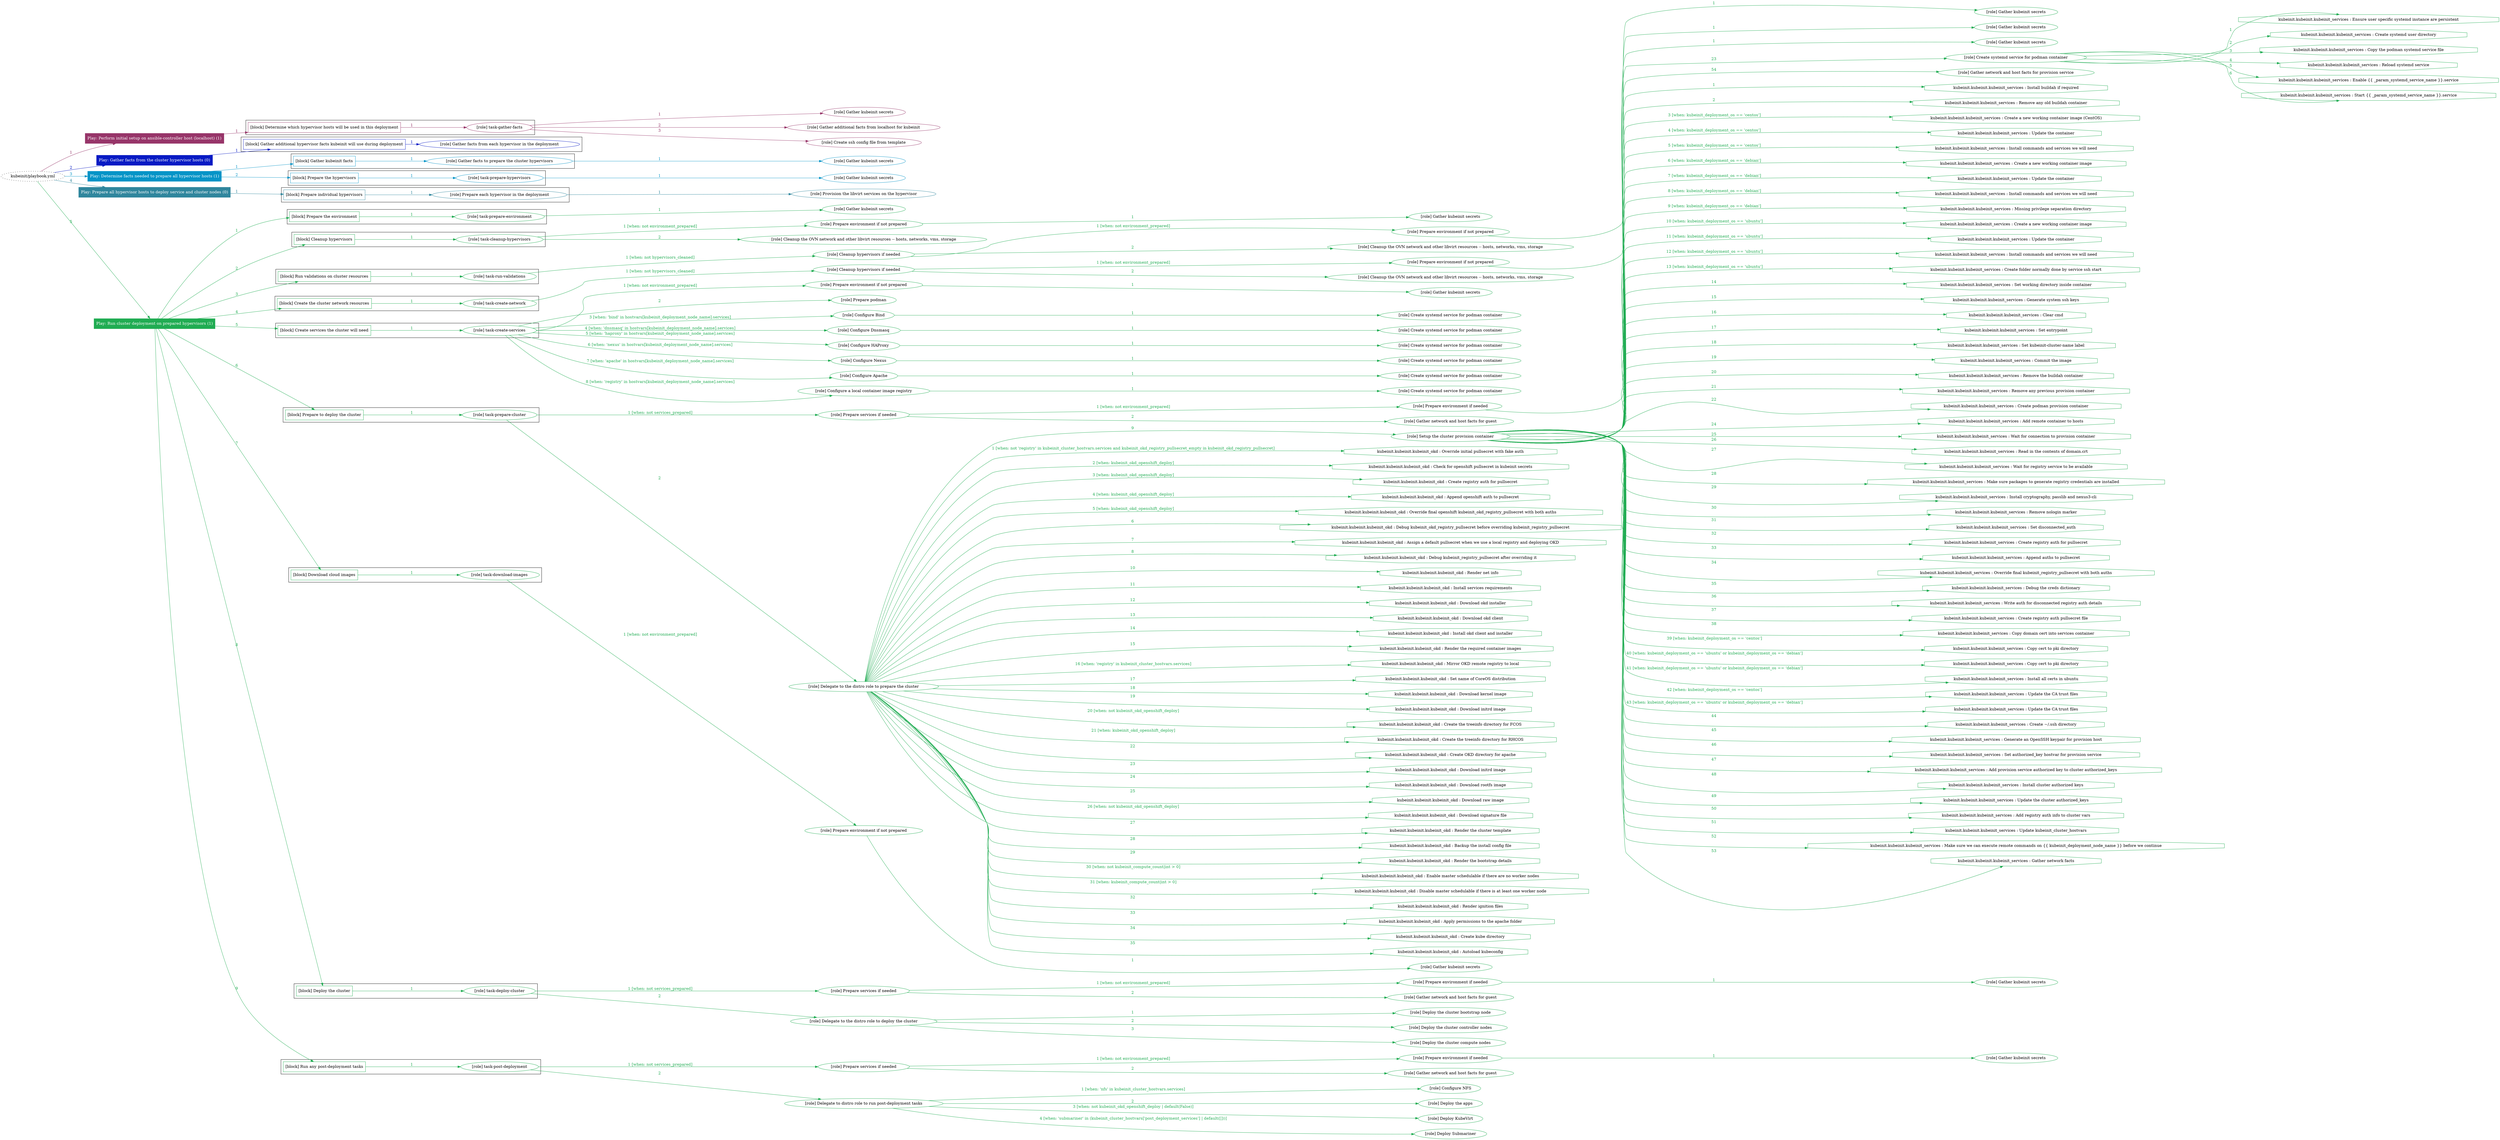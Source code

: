 digraph {
	graph [concentrate=true ordering=in rankdir=LR ratio=fill]
	edge [esep=5 sep=10]
	"kubeinit/playbook.yml" [URL="/home/runner/work/kubeinit/kubeinit/kubeinit/playbook.yml" id=playbook_3c4a2c4c style=dotted]
	play_3e59aa55 [label="Play: Perform initial setup on ansible-controller host (localhost) (1)" URL="/home/runner/work/kubeinit/kubeinit/kubeinit/playbook.yml" color="#973569" fontcolor="#ffffff" id=play_3e59aa55 shape=box style=filled tooltip=localhost]
	"kubeinit/playbook.yml" -> play_3e59aa55 [label="1 " color="#973569" fontcolor="#973569" id=edge_7ba7501a labeltooltip="1 " tooltip="1 "]
	subgraph "Gather kubeinit secrets" {
		role_ac58c7d9 [label="[role] Gather kubeinit secrets" URL="/home/runner/.ansible/collections/ansible_collections/kubeinit/kubeinit/roles/kubeinit_prepare/tasks/build_hypervisors_group.yml" color="#973569" id=role_ac58c7d9 tooltip="Gather kubeinit secrets"]
	}
	subgraph "Gather additional facts from localhost for kubeinit" {
		role_0e8a6d7a [label="[role] Gather additional facts from localhost for kubeinit" URL="/home/runner/.ansible/collections/ansible_collections/kubeinit/kubeinit/roles/kubeinit_prepare/tasks/build_hypervisors_group.yml" color="#973569" id=role_0e8a6d7a tooltip="Gather additional facts from localhost for kubeinit"]
	}
	subgraph "Create ssh config file from template" {
		role_714bcba0 [label="[role] Create ssh config file from template" URL="/home/runner/.ansible/collections/ansible_collections/kubeinit/kubeinit/roles/kubeinit_prepare/tasks/build_hypervisors_group.yml" color="#973569" id=role_714bcba0 tooltip="Create ssh config file from template"]
	}
	subgraph "task-gather-facts" {
		role_e162d59f [label="[role] task-gather-facts" URL="/home/runner/work/kubeinit/kubeinit/kubeinit/playbook.yml" color="#973569" id=role_e162d59f tooltip="task-gather-facts"]
		role_e162d59f -> role_ac58c7d9 [label="1 " color="#973569" fontcolor="#973569" id=edge_f8cf67bd labeltooltip="1 " tooltip="1 "]
		role_e162d59f -> role_0e8a6d7a [label="2 " color="#973569" fontcolor="#973569" id=edge_6a2002a0 labeltooltip="2 " tooltip="2 "]
		role_e162d59f -> role_714bcba0 [label="3 " color="#973569" fontcolor="#973569" id=edge_46111a2f labeltooltip="3 " tooltip="3 "]
	}
	subgraph "Play: Perform initial setup on ansible-controller host (localhost) (1)" {
		play_3e59aa55 -> block_b98e4b19 [label=1 color="#973569" fontcolor="#973569" id=edge_579dc8b8 labeltooltip=1 tooltip=1]
		subgraph cluster_block_b98e4b19 {
			block_b98e4b19 [label="[block] Determine which hypervisor hosts will be used in this deployment" URL="/home/runner/work/kubeinit/kubeinit/kubeinit/playbook.yml" color="#973569" id=block_b98e4b19 labeltooltip="Determine which hypervisor hosts will be used in this deployment" shape=box tooltip="Determine which hypervisor hosts will be used in this deployment"]
			block_b98e4b19 -> role_e162d59f [label="1 " color="#973569" fontcolor="#973569" id=edge_690737c4 labeltooltip="1 " tooltip="1 "]
		}
	}
	play_c06b9cbe [label="Play: Gather facts from the cluster hypervisor hosts (0)" URL="/home/runner/work/kubeinit/kubeinit/kubeinit/playbook.yml" color="#081ac4" fontcolor="#ffffff" id=play_c06b9cbe shape=box style=filled tooltip="Play: Gather facts from the cluster hypervisor hosts (0)"]
	"kubeinit/playbook.yml" -> play_c06b9cbe [label="2 " color="#081ac4" fontcolor="#081ac4" id=edge_d18a6c79 labeltooltip="2 " tooltip="2 "]
	subgraph "Gather facts from each hypervisor in the deployment" {
		role_66c4891b [label="[role] Gather facts from each hypervisor in the deployment" URL="/home/runner/work/kubeinit/kubeinit/kubeinit/playbook.yml" color="#081ac4" id=role_66c4891b tooltip="Gather facts from each hypervisor in the deployment"]
	}
	subgraph "Play: Gather facts from the cluster hypervisor hosts (0)" {
		play_c06b9cbe -> block_c96bf22f [label=1 color="#081ac4" fontcolor="#081ac4" id=edge_62442af7 labeltooltip=1 tooltip=1]
		subgraph cluster_block_c96bf22f {
			block_c96bf22f [label="[block] Gather additional hypervisor facts kubeinit will use during deployment" URL="/home/runner/work/kubeinit/kubeinit/kubeinit/playbook.yml" color="#081ac4" id=block_c96bf22f labeltooltip="Gather additional hypervisor facts kubeinit will use during deployment" shape=box tooltip="Gather additional hypervisor facts kubeinit will use during deployment"]
			block_c96bf22f -> role_66c4891b [label="1 " color="#081ac4" fontcolor="#081ac4" id=edge_2e6d0a08 labeltooltip="1 " tooltip="1 "]
		}
	}
	play_d2470099 [label="Play: Determine facts needed to prepare all hypervisor hosts (1)" URL="/home/runner/work/kubeinit/kubeinit/kubeinit/playbook.yml" color="#0594c7" fontcolor="#ffffff" id=play_d2470099 shape=box style=filled tooltip=localhost]
	"kubeinit/playbook.yml" -> play_d2470099 [label="3 " color="#0594c7" fontcolor="#0594c7" id=edge_11da8312 labeltooltip="3 " tooltip="3 "]
	subgraph "Gather kubeinit secrets" {
		role_f4117615 [label="[role] Gather kubeinit secrets" URL="/home/runner/.ansible/collections/ansible_collections/kubeinit/kubeinit/roles/kubeinit_prepare/tasks/gather_kubeinit_facts.yml" color="#0594c7" id=role_f4117615 tooltip="Gather kubeinit secrets"]
	}
	subgraph "Gather facts to prepare the cluster hypervisors" {
		role_a41259d0 [label="[role] Gather facts to prepare the cluster hypervisors" URL="/home/runner/work/kubeinit/kubeinit/kubeinit/playbook.yml" color="#0594c7" id=role_a41259d0 tooltip="Gather facts to prepare the cluster hypervisors"]
		role_a41259d0 -> role_f4117615 [label="1 " color="#0594c7" fontcolor="#0594c7" id=edge_8f1bf379 labeltooltip="1 " tooltip="1 "]
	}
	subgraph "Gather kubeinit secrets" {
		role_b0bebad4 [label="[role] Gather kubeinit secrets" URL="/home/runner/.ansible/collections/ansible_collections/kubeinit/kubeinit/roles/kubeinit_prepare/tasks/gather_kubeinit_facts.yml" color="#0594c7" id=role_b0bebad4 tooltip="Gather kubeinit secrets"]
	}
	subgraph "task-prepare-hypervisors" {
		role_5f73d5e1 [label="[role] task-prepare-hypervisors" URL="/home/runner/work/kubeinit/kubeinit/kubeinit/playbook.yml" color="#0594c7" id=role_5f73d5e1 tooltip="task-prepare-hypervisors"]
		role_5f73d5e1 -> role_b0bebad4 [label="1 " color="#0594c7" fontcolor="#0594c7" id=edge_4d08f2f6 labeltooltip="1 " tooltip="1 "]
	}
	subgraph "Play: Determine facts needed to prepare all hypervisor hosts (1)" {
		play_d2470099 -> block_45ed8a12 [label=1 color="#0594c7" fontcolor="#0594c7" id=edge_1e3c447d labeltooltip=1 tooltip=1]
		subgraph cluster_block_45ed8a12 {
			block_45ed8a12 [label="[block] Gather kubeinit facts" URL="/home/runner/work/kubeinit/kubeinit/kubeinit/playbook.yml" color="#0594c7" id=block_45ed8a12 labeltooltip="Gather kubeinit facts" shape=box tooltip="Gather kubeinit facts"]
			block_45ed8a12 -> role_a41259d0 [label="1 " color="#0594c7" fontcolor="#0594c7" id=edge_8e5a7d3f labeltooltip="1 " tooltip="1 "]
		}
		play_d2470099 -> block_61bbdc02 [label=2 color="#0594c7" fontcolor="#0594c7" id=edge_79a02ef4 labeltooltip=2 tooltip=2]
		subgraph cluster_block_61bbdc02 {
			block_61bbdc02 [label="[block] Prepare the hypervisors" URL="/home/runner/work/kubeinit/kubeinit/kubeinit/playbook.yml" color="#0594c7" id=block_61bbdc02 labeltooltip="Prepare the hypervisors" shape=box tooltip="Prepare the hypervisors"]
			block_61bbdc02 -> role_5f73d5e1 [label="1 " color="#0594c7" fontcolor="#0594c7" id=edge_fa5577db labeltooltip="1 " tooltip="1 "]
		}
	}
	play_855f4e9c [label="Play: Prepare all hypervisor hosts to deploy service and cluster nodes (0)" URL="/home/runner/work/kubeinit/kubeinit/kubeinit/playbook.yml" color="#2f869d" fontcolor="#ffffff" id=play_855f4e9c shape=box style=filled tooltip="Play: Prepare all hypervisor hosts to deploy service and cluster nodes (0)"]
	"kubeinit/playbook.yml" -> play_855f4e9c [label="4 " color="#2f869d" fontcolor="#2f869d" id=edge_58aefb57 labeltooltip="4 " tooltip="4 "]
	subgraph "Provision the libvirt services on the hypervisor" {
		role_599cf055 [label="[role] Provision the libvirt services on the hypervisor" URL="/home/runner/.ansible/collections/ansible_collections/kubeinit/kubeinit/roles/kubeinit_prepare/tasks/prepare_hypervisor.yml" color="#2f869d" id=role_599cf055 tooltip="Provision the libvirt services on the hypervisor"]
	}
	subgraph "Prepare each hypervisor in the deployment" {
		role_bdbdd885 [label="[role] Prepare each hypervisor in the deployment" URL="/home/runner/work/kubeinit/kubeinit/kubeinit/playbook.yml" color="#2f869d" id=role_bdbdd885 tooltip="Prepare each hypervisor in the deployment"]
		role_bdbdd885 -> role_599cf055 [label="1 " color="#2f869d" fontcolor="#2f869d" id=edge_81f92bde labeltooltip="1 " tooltip="1 "]
	}
	subgraph "Play: Prepare all hypervisor hosts to deploy service and cluster nodes (0)" {
		play_855f4e9c -> block_052343d6 [label=1 color="#2f869d" fontcolor="#2f869d" id=edge_65d5dd59 labeltooltip=1 tooltip=1]
		subgraph cluster_block_052343d6 {
			block_052343d6 [label="[block] Prepare individual hypervisors" URL="/home/runner/work/kubeinit/kubeinit/kubeinit/playbook.yml" color="#2f869d" id=block_052343d6 labeltooltip="Prepare individual hypervisors" shape=box tooltip="Prepare individual hypervisors"]
			block_052343d6 -> role_bdbdd885 [label="1 " color="#2f869d" fontcolor="#2f869d" id=edge_e1d73ac0 labeltooltip="1 " tooltip="1 "]
		}
	}
	play_018ecd39 [label="Play: Run cluster deployment on prepared hypervisors (1)" URL="/home/runner/work/kubeinit/kubeinit/kubeinit/playbook.yml" color="#20ac52" fontcolor="#ffffff" id=play_018ecd39 shape=box style=filled tooltip=localhost]
	"kubeinit/playbook.yml" -> play_018ecd39 [label="5 " color="#20ac52" fontcolor="#20ac52" id=edge_5edcd76e labeltooltip="5 " tooltip="5 "]
	subgraph "Gather kubeinit secrets" {
		role_78c485f7 [label="[role] Gather kubeinit secrets" URL="/home/runner/.ansible/collections/ansible_collections/kubeinit/kubeinit/roles/kubeinit_prepare/tasks/gather_kubeinit_facts.yml" color="#20ac52" id=role_78c485f7 tooltip="Gather kubeinit secrets"]
	}
	subgraph "task-prepare-environment" {
		role_6ced6ebd [label="[role] task-prepare-environment" URL="/home/runner/work/kubeinit/kubeinit/kubeinit/playbook.yml" color="#20ac52" id=role_6ced6ebd tooltip="task-prepare-environment"]
		role_6ced6ebd -> role_78c485f7 [label="1 " color="#20ac52" fontcolor="#20ac52" id=edge_1fefc2de labeltooltip="1 " tooltip="1 "]
	}
	subgraph "Gather kubeinit secrets" {
		role_7319c1aa [label="[role] Gather kubeinit secrets" URL="/home/runner/.ansible/collections/ansible_collections/kubeinit/kubeinit/roles/kubeinit_prepare/tasks/gather_kubeinit_facts.yml" color="#20ac52" id=role_7319c1aa tooltip="Gather kubeinit secrets"]
	}
	subgraph "Prepare environment if not prepared" {
		role_cf25858e [label="[role] Prepare environment if not prepared" URL="/home/runner/.ansible/collections/ansible_collections/kubeinit/kubeinit/roles/kubeinit_prepare/tasks/cleanup_hypervisors.yml" color="#20ac52" id=role_cf25858e tooltip="Prepare environment if not prepared"]
		role_cf25858e -> role_7319c1aa [label="1 " color="#20ac52" fontcolor="#20ac52" id=edge_0bc8325d labeltooltip="1 " tooltip="1 "]
	}
	subgraph "Cleanup the OVN network and other libvirt resources -- hosts, networks, vms, storage" {
		role_c02b04b6 [label="[role] Cleanup the OVN network and other libvirt resources -- hosts, networks, vms, storage" URL="/home/runner/.ansible/collections/ansible_collections/kubeinit/kubeinit/roles/kubeinit_prepare/tasks/cleanup_hypervisors.yml" color="#20ac52" id=role_c02b04b6 tooltip="Cleanup the OVN network and other libvirt resources -- hosts, networks, vms, storage"]
	}
	subgraph "task-cleanup-hypervisors" {
		role_27edf33f [label="[role] task-cleanup-hypervisors" URL="/home/runner/work/kubeinit/kubeinit/kubeinit/playbook.yml" color="#20ac52" id=role_27edf33f tooltip="task-cleanup-hypervisors"]
		role_27edf33f -> role_cf25858e [label="1 [when: not environment_prepared]" color="#20ac52" fontcolor="#20ac52" id=edge_ffc856b9 labeltooltip="1 [when: not environment_prepared]" tooltip="1 [when: not environment_prepared]"]
		role_27edf33f -> role_c02b04b6 [label="2 " color="#20ac52" fontcolor="#20ac52" id=edge_c2b737ce labeltooltip="2 " tooltip="2 "]
	}
	subgraph "Gather kubeinit secrets" {
		role_ba255ff7 [label="[role] Gather kubeinit secrets" URL="/home/runner/.ansible/collections/ansible_collections/kubeinit/kubeinit/roles/kubeinit_prepare/tasks/gather_kubeinit_facts.yml" color="#20ac52" id=role_ba255ff7 tooltip="Gather kubeinit secrets"]
	}
	subgraph "Prepare environment if not prepared" {
		role_4006bd91 [label="[role] Prepare environment if not prepared" URL="/home/runner/.ansible/collections/ansible_collections/kubeinit/kubeinit/roles/kubeinit_prepare/tasks/cleanup_hypervisors.yml" color="#20ac52" id=role_4006bd91 tooltip="Prepare environment if not prepared"]
		role_4006bd91 -> role_ba255ff7 [label="1 " color="#20ac52" fontcolor="#20ac52" id=edge_18d64e2c labeltooltip="1 " tooltip="1 "]
	}
	subgraph "Cleanup the OVN network and other libvirt resources -- hosts, networks, vms, storage" {
		role_5af8fd1a [label="[role] Cleanup the OVN network and other libvirt resources -- hosts, networks, vms, storage" URL="/home/runner/.ansible/collections/ansible_collections/kubeinit/kubeinit/roles/kubeinit_prepare/tasks/cleanup_hypervisors.yml" color="#20ac52" id=role_5af8fd1a tooltip="Cleanup the OVN network and other libvirt resources -- hosts, networks, vms, storage"]
	}
	subgraph "Cleanup hypervisors if needed" {
		role_4a8cdcc2 [label="[role] Cleanup hypervisors if needed" URL="/home/runner/.ansible/collections/ansible_collections/kubeinit/kubeinit/roles/kubeinit_validations/tasks/main.yml" color="#20ac52" id=role_4a8cdcc2 tooltip="Cleanup hypervisors if needed"]
		role_4a8cdcc2 -> role_4006bd91 [label="1 [when: not environment_prepared]" color="#20ac52" fontcolor="#20ac52" id=edge_2f212a58 labeltooltip="1 [when: not environment_prepared]" tooltip="1 [when: not environment_prepared]"]
		role_4a8cdcc2 -> role_5af8fd1a [label="2 " color="#20ac52" fontcolor="#20ac52" id=edge_f84a58d1 labeltooltip="2 " tooltip="2 "]
	}
	subgraph "task-run-validations" {
		role_063e4a3e [label="[role] task-run-validations" URL="/home/runner/work/kubeinit/kubeinit/kubeinit/playbook.yml" color="#20ac52" id=role_063e4a3e tooltip="task-run-validations"]
		role_063e4a3e -> role_4a8cdcc2 [label="1 [when: not hypervisors_cleaned]" color="#20ac52" fontcolor="#20ac52" id=edge_e34140c8 labeltooltip="1 [when: not hypervisors_cleaned]" tooltip="1 [when: not hypervisors_cleaned]"]
	}
	subgraph "Gather kubeinit secrets" {
		role_f8517688 [label="[role] Gather kubeinit secrets" URL="/home/runner/.ansible/collections/ansible_collections/kubeinit/kubeinit/roles/kubeinit_prepare/tasks/gather_kubeinit_facts.yml" color="#20ac52" id=role_f8517688 tooltip="Gather kubeinit secrets"]
	}
	subgraph "Prepare environment if not prepared" {
		role_fc80496a [label="[role] Prepare environment if not prepared" URL="/home/runner/.ansible/collections/ansible_collections/kubeinit/kubeinit/roles/kubeinit_prepare/tasks/cleanup_hypervisors.yml" color="#20ac52" id=role_fc80496a tooltip="Prepare environment if not prepared"]
		role_fc80496a -> role_f8517688 [label="1 " color="#20ac52" fontcolor="#20ac52" id=edge_dba872ae labeltooltip="1 " tooltip="1 "]
	}
	subgraph "Cleanup the OVN network and other libvirt resources -- hosts, networks, vms, storage" {
		role_6d4da191 [label="[role] Cleanup the OVN network and other libvirt resources -- hosts, networks, vms, storage" URL="/home/runner/.ansible/collections/ansible_collections/kubeinit/kubeinit/roles/kubeinit_prepare/tasks/cleanup_hypervisors.yml" color="#20ac52" id=role_6d4da191 tooltip="Cleanup the OVN network and other libvirt resources -- hosts, networks, vms, storage"]
	}
	subgraph "Cleanup hypervisors if needed" {
		role_ddd4dc5c [label="[role] Cleanup hypervisors if needed" URL="/home/runner/.ansible/collections/ansible_collections/kubeinit/kubeinit/roles/kubeinit_libvirt/tasks/create_network.yml" color="#20ac52" id=role_ddd4dc5c tooltip="Cleanup hypervisors if needed"]
		role_ddd4dc5c -> role_fc80496a [label="1 [when: not environment_prepared]" color="#20ac52" fontcolor="#20ac52" id=edge_2484c1f6 labeltooltip="1 [when: not environment_prepared]" tooltip="1 [when: not environment_prepared]"]
		role_ddd4dc5c -> role_6d4da191 [label="2 " color="#20ac52" fontcolor="#20ac52" id=edge_4c8c2bb5 labeltooltip="2 " tooltip="2 "]
	}
	subgraph "task-create-network" {
		role_9ca01036 [label="[role] task-create-network" URL="/home/runner/work/kubeinit/kubeinit/kubeinit/playbook.yml" color="#20ac52" id=role_9ca01036 tooltip="task-create-network"]
		role_9ca01036 -> role_ddd4dc5c [label="1 [when: not hypervisors_cleaned]" color="#20ac52" fontcolor="#20ac52" id=edge_d3274d15 labeltooltip="1 [when: not hypervisors_cleaned]" tooltip="1 [when: not hypervisors_cleaned]"]
	}
	subgraph "Gather kubeinit secrets" {
		role_18219291 [label="[role] Gather kubeinit secrets" URL="/home/runner/.ansible/collections/ansible_collections/kubeinit/kubeinit/roles/kubeinit_prepare/tasks/gather_kubeinit_facts.yml" color="#20ac52" id=role_18219291 tooltip="Gather kubeinit secrets"]
	}
	subgraph "Prepare environment if not prepared" {
		role_6c073cfe [label="[role] Prepare environment if not prepared" URL="/home/runner/.ansible/collections/ansible_collections/kubeinit/kubeinit/roles/kubeinit_services/tasks/main.yml" color="#20ac52" id=role_6c073cfe tooltip="Prepare environment if not prepared"]
		role_6c073cfe -> role_18219291 [label="1 " color="#20ac52" fontcolor="#20ac52" id=edge_aef743a6 labeltooltip="1 " tooltip="1 "]
	}
	subgraph "Prepare podman" {
		role_0b80ddaa [label="[role] Prepare podman" URL="/home/runner/.ansible/collections/ansible_collections/kubeinit/kubeinit/roles/kubeinit_services/tasks/00_create_service_pod.yml" color="#20ac52" id=role_0b80ddaa tooltip="Prepare podman"]
	}
	subgraph "Create systemd service for podman container" {
		role_99a2d378 [label="[role] Create systemd service for podman container" URL="/home/runner/.ansible/collections/ansible_collections/kubeinit/kubeinit/roles/kubeinit_bind/tasks/main.yml" color="#20ac52" id=role_99a2d378 tooltip="Create systemd service for podman container"]
	}
	subgraph "Configure Bind" {
		role_a367336f [label="[role] Configure Bind" URL="/home/runner/.ansible/collections/ansible_collections/kubeinit/kubeinit/roles/kubeinit_services/tasks/start_services_containers.yml" color="#20ac52" id=role_a367336f tooltip="Configure Bind"]
		role_a367336f -> role_99a2d378 [label="1 " color="#20ac52" fontcolor="#20ac52" id=edge_68482e02 labeltooltip="1 " tooltip="1 "]
	}
	subgraph "Create systemd service for podman container" {
		role_602ce3aa [label="[role] Create systemd service for podman container" URL="/home/runner/.ansible/collections/ansible_collections/kubeinit/kubeinit/roles/kubeinit_dnsmasq/tasks/main.yml" color="#20ac52" id=role_602ce3aa tooltip="Create systemd service for podman container"]
	}
	subgraph "Configure Dnsmasq" {
		role_dc95501b [label="[role] Configure Dnsmasq" URL="/home/runner/.ansible/collections/ansible_collections/kubeinit/kubeinit/roles/kubeinit_services/tasks/start_services_containers.yml" color="#20ac52" id=role_dc95501b tooltip="Configure Dnsmasq"]
		role_dc95501b -> role_602ce3aa [label="1 " color="#20ac52" fontcolor="#20ac52" id=edge_7de0842e labeltooltip="1 " tooltip="1 "]
	}
	subgraph "Create systemd service for podman container" {
		role_33e2cb42 [label="[role] Create systemd service for podman container" URL="/home/runner/.ansible/collections/ansible_collections/kubeinit/kubeinit/roles/kubeinit_haproxy/tasks/main.yml" color="#20ac52" id=role_33e2cb42 tooltip="Create systemd service for podman container"]
	}
	subgraph "Configure HAProxy" {
		role_b2a714eb [label="[role] Configure HAProxy" URL="/home/runner/.ansible/collections/ansible_collections/kubeinit/kubeinit/roles/kubeinit_services/tasks/start_services_containers.yml" color="#20ac52" id=role_b2a714eb tooltip="Configure HAProxy"]
		role_b2a714eb -> role_33e2cb42 [label="1 " color="#20ac52" fontcolor="#20ac52" id=edge_d4a247ba labeltooltip="1 " tooltip="1 "]
	}
	subgraph "Create systemd service for podman container" {
		role_79618a78 [label="[role] Create systemd service for podman container" URL="/home/runner/.ansible/collections/ansible_collections/kubeinit/kubeinit/roles/kubeinit_nexus/tasks/main.yml" color="#20ac52" id=role_79618a78 tooltip="Create systemd service for podman container"]
	}
	subgraph "Configure Nexus" {
		role_d177b199 [label="[role] Configure Nexus" URL="/home/runner/.ansible/collections/ansible_collections/kubeinit/kubeinit/roles/kubeinit_services/tasks/start_services_containers.yml" color="#20ac52" id=role_d177b199 tooltip="Configure Nexus"]
		role_d177b199 -> role_79618a78 [label="1 " color="#20ac52" fontcolor="#20ac52" id=edge_6140fdf4 labeltooltip="1 " tooltip="1 "]
	}
	subgraph "Create systemd service for podman container" {
		role_980f66b4 [label="[role] Create systemd service for podman container" URL="/home/runner/.ansible/collections/ansible_collections/kubeinit/kubeinit/roles/kubeinit_apache/tasks/main.yml" color="#20ac52" id=role_980f66b4 tooltip="Create systemd service for podman container"]
	}
	subgraph "Configure Apache" {
		role_1ddeee09 [label="[role] Configure Apache" URL="/home/runner/.ansible/collections/ansible_collections/kubeinit/kubeinit/roles/kubeinit_services/tasks/start_services_containers.yml" color="#20ac52" id=role_1ddeee09 tooltip="Configure Apache"]
		role_1ddeee09 -> role_980f66b4 [label="1 " color="#20ac52" fontcolor="#20ac52" id=edge_debf1936 labeltooltip="1 " tooltip="1 "]
	}
	subgraph "Create systemd service for podman container" {
		role_3f106435 [label="[role] Create systemd service for podman container" URL="/home/runner/.ansible/collections/ansible_collections/kubeinit/kubeinit/roles/kubeinit_registry/tasks/main.yml" color="#20ac52" id=role_3f106435 tooltip="Create systemd service for podman container"]
	}
	subgraph "Configure a local container image registry" {
		role_72c89cb7 [label="[role] Configure a local container image registry" URL="/home/runner/.ansible/collections/ansible_collections/kubeinit/kubeinit/roles/kubeinit_services/tasks/start_services_containers.yml" color="#20ac52" id=role_72c89cb7 tooltip="Configure a local container image registry"]
		role_72c89cb7 -> role_3f106435 [label="1 " color="#20ac52" fontcolor="#20ac52" id=edge_95962dce labeltooltip="1 " tooltip="1 "]
	}
	subgraph "task-create-services" {
		role_8a5c1be3 [label="[role] task-create-services" URL="/home/runner/work/kubeinit/kubeinit/kubeinit/playbook.yml" color="#20ac52" id=role_8a5c1be3 tooltip="task-create-services"]
		role_8a5c1be3 -> role_6c073cfe [label="1 [when: not environment_prepared]" color="#20ac52" fontcolor="#20ac52" id=edge_73993b8a labeltooltip="1 [when: not environment_prepared]" tooltip="1 [when: not environment_prepared]"]
		role_8a5c1be3 -> role_0b80ddaa [label="2 " color="#20ac52" fontcolor="#20ac52" id=edge_00d23b88 labeltooltip="2 " tooltip="2 "]
		role_8a5c1be3 -> role_a367336f [label="3 [when: 'bind' in hostvars[kubeinit_deployment_node_name].services]" color="#20ac52" fontcolor="#20ac52" id=edge_5dfb6780 labeltooltip="3 [when: 'bind' in hostvars[kubeinit_deployment_node_name].services]" tooltip="3 [when: 'bind' in hostvars[kubeinit_deployment_node_name].services]"]
		role_8a5c1be3 -> role_dc95501b [label="4 [when: 'dnsmasq' in hostvars[kubeinit_deployment_node_name].services]" color="#20ac52" fontcolor="#20ac52" id=edge_84237891 labeltooltip="4 [when: 'dnsmasq' in hostvars[kubeinit_deployment_node_name].services]" tooltip="4 [when: 'dnsmasq' in hostvars[kubeinit_deployment_node_name].services]"]
		role_8a5c1be3 -> role_b2a714eb [label="5 [when: 'haproxy' in hostvars[kubeinit_deployment_node_name].services]" color="#20ac52" fontcolor="#20ac52" id=edge_809466bb labeltooltip="5 [when: 'haproxy' in hostvars[kubeinit_deployment_node_name].services]" tooltip="5 [when: 'haproxy' in hostvars[kubeinit_deployment_node_name].services]"]
		role_8a5c1be3 -> role_d177b199 [label="6 [when: 'nexus' in hostvars[kubeinit_deployment_node_name].services]" color="#20ac52" fontcolor="#20ac52" id=edge_d1a02f20 labeltooltip="6 [when: 'nexus' in hostvars[kubeinit_deployment_node_name].services]" tooltip="6 [when: 'nexus' in hostvars[kubeinit_deployment_node_name].services]"]
		role_8a5c1be3 -> role_1ddeee09 [label="7 [when: 'apache' in hostvars[kubeinit_deployment_node_name].services]" color="#20ac52" fontcolor="#20ac52" id=edge_6ae9ba7e labeltooltip="7 [when: 'apache' in hostvars[kubeinit_deployment_node_name].services]" tooltip="7 [when: 'apache' in hostvars[kubeinit_deployment_node_name].services]"]
		role_8a5c1be3 -> role_72c89cb7 [label="8 [when: 'registry' in hostvars[kubeinit_deployment_node_name].services]" color="#20ac52" fontcolor="#20ac52" id=edge_c2c30692 labeltooltip="8 [when: 'registry' in hostvars[kubeinit_deployment_node_name].services]" tooltip="8 [when: 'registry' in hostvars[kubeinit_deployment_node_name].services]"]
	}
	subgraph "Gather kubeinit secrets" {
		role_0d4edd73 [label="[role] Gather kubeinit secrets" URL="/home/runner/.ansible/collections/ansible_collections/kubeinit/kubeinit/roles/kubeinit_prepare/tasks/gather_kubeinit_facts.yml" color="#20ac52" id=role_0d4edd73 tooltip="Gather kubeinit secrets"]
	}
	subgraph "Prepare environment if needed" {
		role_6f4d236d [label="[role] Prepare environment if needed" URL="/home/runner/.ansible/collections/ansible_collections/kubeinit/kubeinit/roles/kubeinit_services/tasks/prepare_services.yml" color="#20ac52" id=role_6f4d236d tooltip="Prepare environment if needed"]
		role_6f4d236d -> role_0d4edd73 [label="1 " color="#20ac52" fontcolor="#20ac52" id=edge_e7c00311 labeltooltip="1 " tooltip="1 "]
	}
	subgraph "Gather network and host facts for guest" {
		role_823ec350 [label="[role] Gather network and host facts for guest" URL="/home/runner/.ansible/collections/ansible_collections/kubeinit/kubeinit/roles/kubeinit_services/tasks/prepare_services.yml" color="#20ac52" id=role_823ec350 tooltip="Gather network and host facts for guest"]
	}
	subgraph "Prepare services if needed" {
		role_414d4fee [label="[role] Prepare services if needed" URL="/home/runner/.ansible/collections/ansible_collections/kubeinit/kubeinit/roles/kubeinit_prepare/tasks/prepare_cluster.yml" color="#20ac52" id=role_414d4fee tooltip="Prepare services if needed"]
		role_414d4fee -> role_6f4d236d [label="1 [when: not environment_prepared]" color="#20ac52" fontcolor="#20ac52" id=edge_19139ba5 labeltooltip="1 [when: not environment_prepared]" tooltip="1 [when: not environment_prepared]"]
		role_414d4fee -> role_823ec350 [label="2 " color="#20ac52" fontcolor="#20ac52" id=edge_82e9ba62 labeltooltip="2 " tooltip="2 "]
	}
	subgraph "Create systemd service for podman container" {
		role_4c4512b7 [label="[role] Create systemd service for podman container" URL="/home/runner/.ansible/collections/ansible_collections/kubeinit/kubeinit/roles/kubeinit_services/tasks/create_provision_container.yml" color="#20ac52" id=role_4c4512b7 tooltip="Create systemd service for podman container"]
		task_6986dc50 [label="kubeinit.kubeinit.kubeinit_services : Ensure user specific systemd instance are persistent" URL="/home/runner/.ansible/collections/ansible_collections/kubeinit/kubeinit/roles/kubeinit_services/tasks/create_managed_service.yml" color="#20ac52" id=task_6986dc50 shape=octagon tooltip="kubeinit.kubeinit.kubeinit_services : Ensure user specific systemd instance are persistent"]
		role_4c4512b7 -> task_6986dc50 [label="1 " color="#20ac52" fontcolor="#20ac52" id=edge_0566d471 labeltooltip="1 " tooltip="1 "]
		task_71df9fd3 [label="kubeinit.kubeinit.kubeinit_services : Create systemd user directory" URL="/home/runner/.ansible/collections/ansible_collections/kubeinit/kubeinit/roles/kubeinit_services/tasks/create_managed_service.yml" color="#20ac52" id=task_71df9fd3 shape=octagon tooltip="kubeinit.kubeinit.kubeinit_services : Create systemd user directory"]
		role_4c4512b7 -> task_71df9fd3 [label="2 " color="#20ac52" fontcolor="#20ac52" id=edge_7163ad10 labeltooltip="2 " tooltip="2 "]
		task_6a716e18 [label="kubeinit.kubeinit.kubeinit_services : Copy the podman systemd service file" URL="/home/runner/.ansible/collections/ansible_collections/kubeinit/kubeinit/roles/kubeinit_services/tasks/create_managed_service.yml" color="#20ac52" id=task_6a716e18 shape=octagon tooltip="kubeinit.kubeinit.kubeinit_services : Copy the podman systemd service file"]
		role_4c4512b7 -> task_6a716e18 [label="3 " color="#20ac52" fontcolor="#20ac52" id=edge_1e405fe1 labeltooltip="3 " tooltip="3 "]
		task_6756a5b6 [label="kubeinit.kubeinit.kubeinit_services : Reload systemd service" URL="/home/runner/.ansible/collections/ansible_collections/kubeinit/kubeinit/roles/kubeinit_services/tasks/create_managed_service.yml" color="#20ac52" id=task_6756a5b6 shape=octagon tooltip="kubeinit.kubeinit.kubeinit_services : Reload systemd service"]
		role_4c4512b7 -> task_6756a5b6 [label="4 " color="#20ac52" fontcolor="#20ac52" id=edge_d0613223 labeltooltip="4 " tooltip="4 "]
		task_d2ceddc7 [label="kubeinit.kubeinit.kubeinit_services : Enable {{ _param_systemd_service_name }}.service" URL="/home/runner/.ansible/collections/ansible_collections/kubeinit/kubeinit/roles/kubeinit_services/tasks/create_managed_service.yml" color="#20ac52" id=task_d2ceddc7 shape=octagon tooltip="kubeinit.kubeinit.kubeinit_services : Enable {{ _param_systemd_service_name }}.service"]
		role_4c4512b7 -> task_d2ceddc7 [label="5 " color="#20ac52" fontcolor="#20ac52" id=edge_7358cfd9 labeltooltip="5 " tooltip="5 "]
		task_20ac5fdb [label="kubeinit.kubeinit.kubeinit_services : Start {{ _param_systemd_service_name }}.service" URL="/home/runner/.ansible/collections/ansible_collections/kubeinit/kubeinit/roles/kubeinit_services/tasks/create_managed_service.yml" color="#20ac52" id=task_20ac5fdb shape=octagon tooltip="kubeinit.kubeinit.kubeinit_services : Start {{ _param_systemd_service_name }}.service"]
		role_4c4512b7 -> task_20ac5fdb [label="6 " color="#20ac52" fontcolor="#20ac52" id=edge_ec839e41 labeltooltip="6 " tooltip="6 "]
	}
	subgraph "Gather network and host facts for provision service" {
		role_eefb73b8 [label="[role] Gather network and host facts for provision service" URL="/home/runner/.ansible/collections/ansible_collections/kubeinit/kubeinit/roles/kubeinit_services/tasks/create_provision_container.yml" color="#20ac52" id=role_eefb73b8 tooltip="Gather network and host facts for provision service"]
	}
	subgraph "Setup the cluster provision container" {
		role_c4f17772 [label="[role] Setup the cluster provision container" URL="/home/runner/.ansible/collections/ansible_collections/kubeinit/kubeinit/roles/kubeinit_okd/tasks/prepare_cluster.yml" color="#20ac52" id=role_c4f17772 tooltip="Setup the cluster provision container"]
		task_e27a51d0 [label="kubeinit.kubeinit.kubeinit_services : Install buildah if required" URL="/home/runner/.ansible/collections/ansible_collections/kubeinit/kubeinit/roles/kubeinit_services/tasks/create_provision_container.yml" color="#20ac52" id=task_e27a51d0 shape=octagon tooltip="kubeinit.kubeinit.kubeinit_services : Install buildah if required"]
		role_c4f17772 -> task_e27a51d0 [label="1 " color="#20ac52" fontcolor="#20ac52" id=edge_5fede880 labeltooltip="1 " tooltip="1 "]
		task_39fdd391 [label="kubeinit.kubeinit.kubeinit_services : Remove any old buildah container" URL="/home/runner/.ansible/collections/ansible_collections/kubeinit/kubeinit/roles/kubeinit_services/tasks/create_provision_container.yml" color="#20ac52" id=task_39fdd391 shape=octagon tooltip="kubeinit.kubeinit.kubeinit_services : Remove any old buildah container"]
		role_c4f17772 -> task_39fdd391 [label="2 " color="#20ac52" fontcolor="#20ac52" id=edge_8b1e57b5 labeltooltip="2 " tooltip="2 "]
		task_9fe4fda1 [label="kubeinit.kubeinit.kubeinit_services : Create a new working container image (CentOS)" URL="/home/runner/.ansible/collections/ansible_collections/kubeinit/kubeinit/roles/kubeinit_services/tasks/create_provision_container.yml" color="#20ac52" id=task_9fe4fda1 shape=octagon tooltip="kubeinit.kubeinit.kubeinit_services : Create a new working container image (CentOS)"]
		role_c4f17772 -> task_9fe4fda1 [label="3 [when: kubeinit_deployment_os == 'centos']" color="#20ac52" fontcolor="#20ac52" id=edge_f6f8e3f0 labeltooltip="3 [when: kubeinit_deployment_os == 'centos']" tooltip="3 [when: kubeinit_deployment_os == 'centos']"]
		task_eba3f301 [label="kubeinit.kubeinit.kubeinit_services : Update the container" URL="/home/runner/.ansible/collections/ansible_collections/kubeinit/kubeinit/roles/kubeinit_services/tasks/create_provision_container.yml" color="#20ac52" id=task_eba3f301 shape=octagon tooltip="kubeinit.kubeinit.kubeinit_services : Update the container"]
		role_c4f17772 -> task_eba3f301 [label="4 [when: kubeinit_deployment_os == 'centos']" color="#20ac52" fontcolor="#20ac52" id=edge_d50bf7a2 labeltooltip="4 [when: kubeinit_deployment_os == 'centos']" tooltip="4 [when: kubeinit_deployment_os == 'centos']"]
		task_e04e2882 [label="kubeinit.kubeinit.kubeinit_services : Install commands and services we will need" URL="/home/runner/.ansible/collections/ansible_collections/kubeinit/kubeinit/roles/kubeinit_services/tasks/create_provision_container.yml" color="#20ac52" id=task_e04e2882 shape=octagon tooltip="kubeinit.kubeinit.kubeinit_services : Install commands and services we will need"]
		role_c4f17772 -> task_e04e2882 [label="5 [when: kubeinit_deployment_os == 'centos']" color="#20ac52" fontcolor="#20ac52" id=edge_5babfc66 labeltooltip="5 [when: kubeinit_deployment_os == 'centos']" tooltip="5 [when: kubeinit_deployment_os == 'centos']"]
		task_eb8afacc [label="kubeinit.kubeinit.kubeinit_services : Create a new working container image" URL="/home/runner/.ansible/collections/ansible_collections/kubeinit/kubeinit/roles/kubeinit_services/tasks/create_provision_container.yml" color="#20ac52" id=task_eb8afacc shape=octagon tooltip="kubeinit.kubeinit.kubeinit_services : Create a new working container image"]
		role_c4f17772 -> task_eb8afacc [label="6 [when: kubeinit_deployment_os == 'debian']" color="#20ac52" fontcolor="#20ac52" id=edge_ab97106d labeltooltip="6 [when: kubeinit_deployment_os == 'debian']" tooltip="6 [when: kubeinit_deployment_os == 'debian']"]
		task_682d2500 [label="kubeinit.kubeinit.kubeinit_services : Update the container" URL="/home/runner/.ansible/collections/ansible_collections/kubeinit/kubeinit/roles/kubeinit_services/tasks/create_provision_container.yml" color="#20ac52" id=task_682d2500 shape=octagon tooltip="kubeinit.kubeinit.kubeinit_services : Update the container"]
		role_c4f17772 -> task_682d2500 [label="7 [when: kubeinit_deployment_os == 'debian']" color="#20ac52" fontcolor="#20ac52" id=edge_06d5cd9a labeltooltip="7 [when: kubeinit_deployment_os == 'debian']" tooltip="7 [when: kubeinit_deployment_os == 'debian']"]
		task_82a776f0 [label="kubeinit.kubeinit.kubeinit_services : Install commands and services we will need" URL="/home/runner/.ansible/collections/ansible_collections/kubeinit/kubeinit/roles/kubeinit_services/tasks/create_provision_container.yml" color="#20ac52" id=task_82a776f0 shape=octagon tooltip="kubeinit.kubeinit.kubeinit_services : Install commands and services we will need"]
		role_c4f17772 -> task_82a776f0 [label="8 [when: kubeinit_deployment_os == 'debian']" color="#20ac52" fontcolor="#20ac52" id=edge_ace75cb7 labeltooltip="8 [when: kubeinit_deployment_os == 'debian']" tooltip="8 [when: kubeinit_deployment_os == 'debian']"]
		task_a188c122 [label="kubeinit.kubeinit.kubeinit_services : Missing privilege separation directory" URL="/home/runner/.ansible/collections/ansible_collections/kubeinit/kubeinit/roles/kubeinit_services/tasks/create_provision_container.yml" color="#20ac52" id=task_a188c122 shape=octagon tooltip="kubeinit.kubeinit.kubeinit_services : Missing privilege separation directory"]
		role_c4f17772 -> task_a188c122 [label="9 [when: kubeinit_deployment_os == 'debian']" color="#20ac52" fontcolor="#20ac52" id=edge_ebef4060 labeltooltip="9 [when: kubeinit_deployment_os == 'debian']" tooltip="9 [when: kubeinit_deployment_os == 'debian']"]
		task_3b2d7e39 [label="kubeinit.kubeinit.kubeinit_services : Create a new working container image" URL="/home/runner/.ansible/collections/ansible_collections/kubeinit/kubeinit/roles/kubeinit_services/tasks/create_provision_container.yml" color="#20ac52" id=task_3b2d7e39 shape=octagon tooltip="kubeinit.kubeinit.kubeinit_services : Create a new working container image"]
		role_c4f17772 -> task_3b2d7e39 [label="10 [when: kubeinit_deployment_os == 'ubuntu']" color="#20ac52" fontcolor="#20ac52" id=edge_d81f7bd7 labeltooltip="10 [when: kubeinit_deployment_os == 'ubuntu']" tooltip="10 [when: kubeinit_deployment_os == 'ubuntu']"]
		task_0758889c [label="kubeinit.kubeinit.kubeinit_services : Update the container" URL="/home/runner/.ansible/collections/ansible_collections/kubeinit/kubeinit/roles/kubeinit_services/tasks/create_provision_container.yml" color="#20ac52" id=task_0758889c shape=octagon tooltip="kubeinit.kubeinit.kubeinit_services : Update the container"]
		role_c4f17772 -> task_0758889c [label="11 [when: kubeinit_deployment_os == 'ubuntu']" color="#20ac52" fontcolor="#20ac52" id=edge_3a295c7c labeltooltip="11 [when: kubeinit_deployment_os == 'ubuntu']" tooltip="11 [when: kubeinit_deployment_os == 'ubuntu']"]
		task_c3982514 [label="kubeinit.kubeinit.kubeinit_services : Install commands and services we will need" URL="/home/runner/.ansible/collections/ansible_collections/kubeinit/kubeinit/roles/kubeinit_services/tasks/create_provision_container.yml" color="#20ac52" id=task_c3982514 shape=octagon tooltip="kubeinit.kubeinit.kubeinit_services : Install commands and services we will need"]
		role_c4f17772 -> task_c3982514 [label="12 [when: kubeinit_deployment_os == 'ubuntu']" color="#20ac52" fontcolor="#20ac52" id=edge_22b0c808 labeltooltip="12 [when: kubeinit_deployment_os == 'ubuntu']" tooltip="12 [when: kubeinit_deployment_os == 'ubuntu']"]
		task_25df5848 [label="kubeinit.kubeinit.kubeinit_services : Create folder normally done by service ssh start" URL="/home/runner/.ansible/collections/ansible_collections/kubeinit/kubeinit/roles/kubeinit_services/tasks/create_provision_container.yml" color="#20ac52" id=task_25df5848 shape=octagon tooltip="kubeinit.kubeinit.kubeinit_services : Create folder normally done by service ssh start"]
		role_c4f17772 -> task_25df5848 [label="13 [when: kubeinit_deployment_os == 'ubuntu']" color="#20ac52" fontcolor="#20ac52" id=edge_66a7fcb1 labeltooltip="13 [when: kubeinit_deployment_os == 'ubuntu']" tooltip="13 [when: kubeinit_deployment_os == 'ubuntu']"]
		task_ba11969a [label="kubeinit.kubeinit.kubeinit_services : Set working directory inside container" URL="/home/runner/.ansible/collections/ansible_collections/kubeinit/kubeinit/roles/kubeinit_services/tasks/create_provision_container.yml" color="#20ac52" id=task_ba11969a shape=octagon tooltip="kubeinit.kubeinit.kubeinit_services : Set working directory inside container"]
		role_c4f17772 -> task_ba11969a [label="14 " color="#20ac52" fontcolor="#20ac52" id=edge_2d6748bd labeltooltip="14 " tooltip="14 "]
		task_1b0ec5f0 [label="kubeinit.kubeinit.kubeinit_services : Generate system ssh keys" URL="/home/runner/.ansible/collections/ansible_collections/kubeinit/kubeinit/roles/kubeinit_services/tasks/create_provision_container.yml" color="#20ac52" id=task_1b0ec5f0 shape=octagon tooltip="kubeinit.kubeinit.kubeinit_services : Generate system ssh keys"]
		role_c4f17772 -> task_1b0ec5f0 [label="15 " color="#20ac52" fontcolor="#20ac52" id=edge_b7110e05 labeltooltip="15 " tooltip="15 "]
		task_59d92303 [label="kubeinit.kubeinit.kubeinit_services : Clear cmd" URL="/home/runner/.ansible/collections/ansible_collections/kubeinit/kubeinit/roles/kubeinit_services/tasks/create_provision_container.yml" color="#20ac52" id=task_59d92303 shape=octagon tooltip="kubeinit.kubeinit.kubeinit_services : Clear cmd"]
		role_c4f17772 -> task_59d92303 [label="16 " color="#20ac52" fontcolor="#20ac52" id=edge_a379bf2c labeltooltip="16 " tooltip="16 "]
		task_967775f7 [label="kubeinit.kubeinit.kubeinit_services : Set entrypoint" URL="/home/runner/.ansible/collections/ansible_collections/kubeinit/kubeinit/roles/kubeinit_services/tasks/create_provision_container.yml" color="#20ac52" id=task_967775f7 shape=octagon tooltip="kubeinit.kubeinit.kubeinit_services : Set entrypoint"]
		role_c4f17772 -> task_967775f7 [label="17 " color="#20ac52" fontcolor="#20ac52" id=edge_4e98c1ce labeltooltip="17 " tooltip="17 "]
		task_1fb57507 [label="kubeinit.kubeinit.kubeinit_services : Set kubeinit-cluster-name label" URL="/home/runner/.ansible/collections/ansible_collections/kubeinit/kubeinit/roles/kubeinit_services/tasks/create_provision_container.yml" color="#20ac52" id=task_1fb57507 shape=octagon tooltip="kubeinit.kubeinit.kubeinit_services : Set kubeinit-cluster-name label"]
		role_c4f17772 -> task_1fb57507 [label="18 " color="#20ac52" fontcolor="#20ac52" id=edge_efd04f49 labeltooltip="18 " tooltip="18 "]
		task_1a59ea13 [label="kubeinit.kubeinit.kubeinit_services : Commit the image" URL="/home/runner/.ansible/collections/ansible_collections/kubeinit/kubeinit/roles/kubeinit_services/tasks/create_provision_container.yml" color="#20ac52" id=task_1a59ea13 shape=octagon tooltip="kubeinit.kubeinit.kubeinit_services : Commit the image"]
		role_c4f17772 -> task_1a59ea13 [label="19 " color="#20ac52" fontcolor="#20ac52" id=edge_abc6a568 labeltooltip="19 " tooltip="19 "]
		task_7290f0e8 [label="kubeinit.kubeinit.kubeinit_services : Remove the buildah container" URL="/home/runner/.ansible/collections/ansible_collections/kubeinit/kubeinit/roles/kubeinit_services/tasks/create_provision_container.yml" color="#20ac52" id=task_7290f0e8 shape=octagon tooltip="kubeinit.kubeinit.kubeinit_services : Remove the buildah container"]
		role_c4f17772 -> task_7290f0e8 [label="20 " color="#20ac52" fontcolor="#20ac52" id=edge_92c41f98 labeltooltip="20 " tooltip="20 "]
		task_9a801d9f [label="kubeinit.kubeinit.kubeinit_services : Remove any previous provision container" URL="/home/runner/.ansible/collections/ansible_collections/kubeinit/kubeinit/roles/kubeinit_services/tasks/create_provision_container.yml" color="#20ac52" id=task_9a801d9f shape=octagon tooltip="kubeinit.kubeinit.kubeinit_services : Remove any previous provision container"]
		role_c4f17772 -> task_9a801d9f [label="21 " color="#20ac52" fontcolor="#20ac52" id=edge_147c5150 labeltooltip="21 " tooltip="21 "]
		task_3e20a3cb [label="kubeinit.kubeinit.kubeinit_services : Create podman provision container" URL="/home/runner/.ansible/collections/ansible_collections/kubeinit/kubeinit/roles/kubeinit_services/tasks/create_provision_container.yml" color="#20ac52" id=task_3e20a3cb shape=octagon tooltip="kubeinit.kubeinit.kubeinit_services : Create podman provision container"]
		role_c4f17772 -> task_3e20a3cb [label="22 " color="#20ac52" fontcolor="#20ac52" id=edge_9aa22f2c labeltooltip="22 " tooltip="22 "]
		role_c4f17772 -> role_4c4512b7 [label="23 " color="#20ac52" fontcolor="#20ac52" id=edge_17bbb72b labeltooltip="23 " tooltip="23 "]
		task_af46a13f [label="kubeinit.kubeinit.kubeinit_services : Add remote container to hosts" URL="/home/runner/.ansible/collections/ansible_collections/kubeinit/kubeinit/roles/kubeinit_services/tasks/create_provision_container.yml" color="#20ac52" id=task_af46a13f shape=octagon tooltip="kubeinit.kubeinit.kubeinit_services : Add remote container to hosts"]
		role_c4f17772 -> task_af46a13f [label="24 " color="#20ac52" fontcolor="#20ac52" id=edge_89a0a082 labeltooltip="24 " tooltip="24 "]
		task_9d9ec5d1 [label="kubeinit.kubeinit.kubeinit_services : Wait for connection to provision container" URL="/home/runner/.ansible/collections/ansible_collections/kubeinit/kubeinit/roles/kubeinit_services/tasks/create_provision_container.yml" color="#20ac52" id=task_9d9ec5d1 shape=octagon tooltip="kubeinit.kubeinit.kubeinit_services : Wait for connection to provision container"]
		role_c4f17772 -> task_9d9ec5d1 [label="25 " color="#20ac52" fontcolor="#20ac52" id=edge_11e3dd86 labeltooltip="25 " tooltip="25 "]
		task_44cc9483 [label="kubeinit.kubeinit.kubeinit_services : Read in the contents of domain.crt" URL="/home/runner/.ansible/collections/ansible_collections/kubeinit/kubeinit/roles/kubeinit_services/tasks/create_provision_container.yml" color="#20ac52" id=task_44cc9483 shape=octagon tooltip="kubeinit.kubeinit.kubeinit_services : Read in the contents of domain.crt"]
		role_c4f17772 -> task_44cc9483 [label="26 " color="#20ac52" fontcolor="#20ac52" id=edge_ef1cd7cd labeltooltip="26 " tooltip="26 "]
		task_7a7d3702 [label="kubeinit.kubeinit.kubeinit_services : Wait for registry service to be available" URL="/home/runner/.ansible/collections/ansible_collections/kubeinit/kubeinit/roles/kubeinit_services/tasks/create_provision_container.yml" color="#20ac52" id=task_7a7d3702 shape=octagon tooltip="kubeinit.kubeinit.kubeinit_services : Wait for registry service to be available"]
		role_c4f17772 -> task_7a7d3702 [label="27 " color="#20ac52" fontcolor="#20ac52" id=edge_0d3e46d6 labeltooltip="27 " tooltip="27 "]
		task_e9b62153 [label="kubeinit.kubeinit.kubeinit_services : Make sure packages to generate registry credentials are installed" URL="/home/runner/.ansible/collections/ansible_collections/kubeinit/kubeinit/roles/kubeinit_services/tasks/create_provision_container.yml" color="#20ac52" id=task_e9b62153 shape=octagon tooltip="kubeinit.kubeinit.kubeinit_services : Make sure packages to generate registry credentials are installed"]
		role_c4f17772 -> task_e9b62153 [label="28 " color="#20ac52" fontcolor="#20ac52" id=edge_50461f52 labeltooltip="28 " tooltip="28 "]
		task_2b726ef3 [label="kubeinit.kubeinit.kubeinit_services : Install cryptography, passlib and nexus3-cli" URL="/home/runner/.ansible/collections/ansible_collections/kubeinit/kubeinit/roles/kubeinit_services/tasks/create_provision_container.yml" color="#20ac52" id=task_2b726ef3 shape=octagon tooltip="kubeinit.kubeinit.kubeinit_services : Install cryptography, passlib and nexus3-cli"]
		role_c4f17772 -> task_2b726ef3 [label="29 " color="#20ac52" fontcolor="#20ac52" id=edge_daa5a7b0 labeltooltip="29 " tooltip="29 "]
		task_de83cff8 [label="kubeinit.kubeinit.kubeinit_services : Remove nologin marker" URL="/home/runner/.ansible/collections/ansible_collections/kubeinit/kubeinit/roles/kubeinit_services/tasks/create_provision_container.yml" color="#20ac52" id=task_de83cff8 shape=octagon tooltip="kubeinit.kubeinit.kubeinit_services : Remove nologin marker"]
		role_c4f17772 -> task_de83cff8 [label="30 " color="#20ac52" fontcolor="#20ac52" id=edge_4dfe7ea8 labeltooltip="30 " tooltip="30 "]
		task_f4779ca9 [label="kubeinit.kubeinit.kubeinit_services : Set disconnected_auth" URL="/home/runner/.ansible/collections/ansible_collections/kubeinit/kubeinit/roles/kubeinit_services/tasks/create_provision_container.yml" color="#20ac52" id=task_f4779ca9 shape=octagon tooltip="kubeinit.kubeinit.kubeinit_services : Set disconnected_auth"]
		role_c4f17772 -> task_f4779ca9 [label="31 " color="#20ac52" fontcolor="#20ac52" id=edge_f9745f77 labeltooltip="31 " tooltip="31 "]
		task_7ba3200d [label="kubeinit.kubeinit.kubeinit_services : Create registry auth for pullsecret" URL="/home/runner/.ansible/collections/ansible_collections/kubeinit/kubeinit/roles/kubeinit_services/tasks/create_provision_container.yml" color="#20ac52" id=task_7ba3200d shape=octagon tooltip="kubeinit.kubeinit.kubeinit_services : Create registry auth for pullsecret"]
		role_c4f17772 -> task_7ba3200d [label="32 " color="#20ac52" fontcolor="#20ac52" id=edge_b5bd8f01 labeltooltip="32 " tooltip="32 "]
		task_8d5bd8f3 [label="kubeinit.kubeinit.kubeinit_services : Append auths to pullsecret" URL="/home/runner/.ansible/collections/ansible_collections/kubeinit/kubeinit/roles/kubeinit_services/tasks/create_provision_container.yml" color="#20ac52" id=task_8d5bd8f3 shape=octagon tooltip="kubeinit.kubeinit.kubeinit_services : Append auths to pullsecret"]
		role_c4f17772 -> task_8d5bd8f3 [label="33 " color="#20ac52" fontcolor="#20ac52" id=edge_3ea9358d labeltooltip="33 " tooltip="33 "]
		task_2eb70712 [label="kubeinit.kubeinit.kubeinit_services : Override final kubeinit_registry_pullsecret with both auths" URL="/home/runner/.ansible/collections/ansible_collections/kubeinit/kubeinit/roles/kubeinit_services/tasks/create_provision_container.yml" color="#20ac52" id=task_2eb70712 shape=octagon tooltip="kubeinit.kubeinit.kubeinit_services : Override final kubeinit_registry_pullsecret with both auths"]
		role_c4f17772 -> task_2eb70712 [label="34 " color="#20ac52" fontcolor="#20ac52" id=edge_f8274488 labeltooltip="34 " tooltip="34 "]
		task_719c28df [label="kubeinit.kubeinit.kubeinit_services : Debug the creds dictionary" URL="/home/runner/.ansible/collections/ansible_collections/kubeinit/kubeinit/roles/kubeinit_services/tasks/create_provision_container.yml" color="#20ac52" id=task_719c28df shape=octagon tooltip="kubeinit.kubeinit.kubeinit_services : Debug the creds dictionary"]
		role_c4f17772 -> task_719c28df [label="35 " color="#20ac52" fontcolor="#20ac52" id=edge_1e66dad4 labeltooltip="35 " tooltip="35 "]
		task_ea101f2b [label="kubeinit.kubeinit.kubeinit_services : Write auth for disconnected registry auth details" URL="/home/runner/.ansible/collections/ansible_collections/kubeinit/kubeinit/roles/kubeinit_services/tasks/create_provision_container.yml" color="#20ac52" id=task_ea101f2b shape=octagon tooltip="kubeinit.kubeinit.kubeinit_services : Write auth for disconnected registry auth details"]
		role_c4f17772 -> task_ea101f2b [label="36 " color="#20ac52" fontcolor="#20ac52" id=edge_5fbaad35 labeltooltip="36 " tooltip="36 "]
		task_f38113ff [label="kubeinit.kubeinit.kubeinit_services : Create registry auth pullsecret file" URL="/home/runner/.ansible/collections/ansible_collections/kubeinit/kubeinit/roles/kubeinit_services/tasks/create_provision_container.yml" color="#20ac52" id=task_f38113ff shape=octagon tooltip="kubeinit.kubeinit.kubeinit_services : Create registry auth pullsecret file"]
		role_c4f17772 -> task_f38113ff [label="37 " color="#20ac52" fontcolor="#20ac52" id=edge_47589755 labeltooltip="37 " tooltip="37 "]
		task_0a3164dd [label="kubeinit.kubeinit.kubeinit_services : Copy domain cert into services container" URL="/home/runner/.ansible/collections/ansible_collections/kubeinit/kubeinit/roles/kubeinit_services/tasks/create_provision_container.yml" color="#20ac52" id=task_0a3164dd shape=octagon tooltip="kubeinit.kubeinit.kubeinit_services : Copy domain cert into services container"]
		role_c4f17772 -> task_0a3164dd [label="38 " color="#20ac52" fontcolor="#20ac52" id=edge_4677689e labeltooltip="38 " tooltip="38 "]
		task_b8739b2e [label="kubeinit.kubeinit.kubeinit_services : Copy cert to pki directory" URL="/home/runner/.ansible/collections/ansible_collections/kubeinit/kubeinit/roles/kubeinit_services/tasks/create_provision_container.yml" color="#20ac52" id=task_b8739b2e shape=octagon tooltip="kubeinit.kubeinit.kubeinit_services : Copy cert to pki directory"]
		role_c4f17772 -> task_b8739b2e [label="39 [when: kubeinit_deployment_os == 'centos']" color="#20ac52" fontcolor="#20ac52" id=edge_a5aa9d95 labeltooltip="39 [when: kubeinit_deployment_os == 'centos']" tooltip="39 [when: kubeinit_deployment_os == 'centos']"]
		task_8f7a6fa2 [label="kubeinit.kubeinit.kubeinit_services : Copy cert to pki directory" URL="/home/runner/.ansible/collections/ansible_collections/kubeinit/kubeinit/roles/kubeinit_services/tasks/create_provision_container.yml" color="#20ac52" id=task_8f7a6fa2 shape=octagon tooltip="kubeinit.kubeinit.kubeinit_services : Copy cert to pki directory"]
		role_c4f17772 -> task_8f7a6fa2 [label="40 [when: kubeinit_deployment_os == 'ubuntu' or kubeinit_deployment_os == 'debian']" color="#20ac52" fontcolor="#20ac52" id=edge_a0b2a073 labeltooltip="40 [when: kubeinit_deployment_os == 'ubuntu' or kubeinit_deployment_os == 'debian']" tooltip="40 [when: kubeinit_deployment_os == 'ubuntu' or kubeinit_deployment_os == 'debian']"]
		task_54ae2129 [label="kubeinit.kubeinit.kubeinit_services : Install all certs in ubuntu" URL="/home/runner/.ansible/collections/ansible_collections/kubeinit/kubeinit/roles/kubeinit_services/tasks/create_provision_container.yml" color="#20ac52" id=task_54ae2129 shape=octagon tooltip="kubeinit.kubeinit.kubeinit_services : Install all certs in ubuntu"]
		role_c4f17772 -> task_54ae2129 [label="41 [when: kubeinit_deployment_os == 'ubuntu' or kubeinit_deployment_os == 'debian']" color="#20ac52" fontcolor="#20ac52" id=edge_6428f640 labeltooltip="41 [when: kubeinit_deployment_os == 'ubuntu' or kubeinit_deployment_os == 'debian']" tooltip="41 [when: kubeinit_deployment_os == 'ubuntu' or kubeinit_deployment_os == 'debian']"]
		task_75e78b28 [label="kubeinit.kubeinit.kubeinit_services : Update the CA trust files" URL="/home/runner/.ansible/collections/ansible_collections/kubeinit/kubeinit/roles/kubeinit_services/tasks/create_provision_container.yml" color="#20ac52" id=task_75e78b28 shape=octagon tooltip="kubeinit.kubeinit.kubeinit_services : Update the CA trust files"]
		role_c4f17772 -> task_75e78b28 [label="42 [when: kubeinit_deployment_os == 'centos']" color="#20ac52" fontcolor="#20ac52" id=edge_f4883cf7 labeltooltip="42 [when: kubeinit_deployment_os == 'centos']" tooltip="42 [when: kubeinit_deployment_os == 'centos']"]
		task_56017b0f [label="kubeinit.kubeinit.kubeinit_services : Update the CA trust files" URL="/home/runner/.ansible/collections/ansible_collections/kubeinit/kubeinit/roles/kubeinit_services/tasks/create_provision_container.yml" color="#20ac52" id=task_56017b0f shape=octagon tooltip="kubeinit.kubeinit.kubeinit_services : Update the CA trust files"]
		role_c4f17772 -> task_56017b0f [label="43 [when: kubeinit_deployment_os == 'ubuntu' or kubeinit_deployment_os == 'debian']" color="#20ac52" fontcolor="#20ac52" id=edge_6d4620b7 labeltooltip="43 [when: kubeinit_deployment_os == 'ubuntu' or kubeinit_deployment_os == 'debian']" tooltip="43 [when: kubeinit_deployment_os == 'ubuntu' or kubeinit_deployment_os == 'debian']"]
		task_3dc8b455 [label="kubeinit.kubeinit.kubeinit_services : Create ~/.ssh directory" URL="/home/runner/.ansible/collections/ansible_collections/kubeinit/kubeinit/roles/kubeinit_services/tasks/create_provision_container.yml" color="#20ac52" id=task_3dc8b455 shape=octagon tooltip="kubeinit.kubeinit.kubeinit_services : Create ~/.ssh directory"]
		role_c4f17772 -> task_3dc8b455 [label="44 " color="#20ac52" fontcolor="#20ac52" id=edge_14de8119 labeltooltip="44 " tooltip="44 "]
		task_c6071ded [label="kubeinit.kubeinit.kubeinit_services : Generate an OpenSSH keypair for provision host" URL="/home/runner/.ansible/collections/ansible_collections/kubeinit/kubeinit/roles/kubeinit_services/tasks/create_provision_container.yml" color="#20ac52" id=task_c6071ded shape=octagon tooltip="kubeinit.kubeinit.kubeinit_services : Generate an OpenSSH keypair for provision host"]
		role_c4f17772 -> task_c6071ded [label="45 " color="#20ac52" fontcolor="#20ac52" id=edge_9220bf52 labeltooltip="45 " tooltip="45 "]
		task_80e6b317 [label="kubeinit.kubeinit.kubeinit_services : Set authorized_key hostvar for provision service" URL="/home/runner/.ansible/collections/ansible_collections/kubeinit/kubeinit/roles/kubeinit_services/tasks/create_provision_container.yml" color="#20ac52" id=task_80e6b317 shape=octagon tooltip="kubeinit.kubeinit.kubeinit_services : Set authorized_key hostvar for provision service"]
		role_c4f17772 -> task_80e6b317 [label="46 " color="#20ac52" fontcolor="#20ac52" id=edge_25db2f05 labeltooltip="46 " tooltip="46 "]
		task_7034108c [label="kubeinit.kubeinit.kubeinit_services : Add provision service authorized key to cluster authorized_keys" URL="/home/runner/.ansible/collections/ansible_collections/kubeinit/kubeinit/roles/kubeinit_services/tasks/create_provision_container.yml" color="#20ac52" id=task_7034108c shape=octagon tooltip="kubeinit.kubeinit.kubeinit_services : Add provision service authorized key to cluster authorized_keys"]
		role_c4f17772 -> task_7034108c [label="47 " color="#20ac52" fontcolor="#20ac52" id=edge_a19201e2 labeltooltip="47 " tooltip="47 "]
		task_4ba684b8 [label="kubeinit.kubeinit.kubeinit_services : Install cluster authorized keys" URL="/home/runner/.ansible/collections/ansible_collections/kubeinit/kubeinit/roles/kubeinit_services/tasks/create_provision_container.yml" color="#20ac52" id=task_4ba684b8 shape=octagon tooltip="kubeinit.kubeinit.kubeinit_services : Install cluster authorized keys"]
		role_c4f17772 -> task_4ba684b8 [label="48 " color="#20ac52" fontcolor="#20ac52" id=edge_7ca252c9 labeltooltip="48 " tooltip="48 "]
		task_bdc36e42 [label="kubeinit.kubeinit.kubeinit_services : Update the cluster authorized_keys" URL="/home/runner/.ansible/collections/ansible_collections/kubeinit/kubeinit/roles/kubeinit_services/tasks/create_provision_container.yml" color="#20ac52" id=task_bdc36e42 shape=octagon tooltip="kubeinit.kubeinit.kubeinit_services : Update the cluster authorized_keys"]
		role_c4f17772 -> task_bdc36e42 [label="49 " color="#20ac52" fontcolor="#20ac52" id=edge_5061268c labeltooltip="49 " tooltip="49 "]
		task_713d0d50 [label="kubeinit.kubeinit.kubeinit_services : Add registry auth info to cluster vars" URL="/home/runner/.ansible/collections/ansible_collections/kubeinit/kubeinit/roles/kubeinit_services/tasks/create_provision_container.yml" color="#20ac52" id=task_713d0d50 shape=octagon tooltip="kubeinit.kubeinit.kubeinit_services : Add registry auth info to cluster vars"]
		role_c4f17772 -> task_713d0d50 [label="50 " color="#20ac52" fontcolor="#20ac52" id=edge_7c4462d5 labeltooltip="50 " tooltip="50 "]
		task_e71ae9d5 [label="kubeinit.kubeinit.kubeinit_services : Update kubeinit_cluster_hostvars" URL="/home/runner/.ansible/collections/ansible_collections/kubeinit/kubeinit/roles/kubeinit_services/tasks/create_provision_container.yml" color="#20ac52" id=task_e71ae9d5 shape=octagon tooltip="kubeinit.kubeinit.kubeinit_services : Update kubeinit_cluster_hostvars"]
		role_c4f17772 -> task_e71ae9d5 [label="51 " color="#20ac52" fontcolor="#20ac52" id=edge_a85155c9 labeltooltip="51 " tooltip="51 "]
		task_2aa0f34e [label="kubeinit.kubeinit.kubeinit_services : Make sure we can execute remote commands on {{ kubeinit_deployment_node_name }} before we continue" URL="/home/runner/.ansible/collections/ansible_collections/kubeinit/kubeinit/roles/kubeinit_services/tasks/create_provision_container.yml" color="#20ac52" id=task_2aa0f34e shape=octagon tooltip="kubeinit.kubeinit.kubeinit_services : Make sure we can execute remote commands on {{ kubeinit_deployment_node_name }} before we continue"]
		role_c4f17772 -> task_2aa0f34e [label="52 " color="#20ac52" fontcolor="#20ac52" id=edge_bd60d24a labeltooltip="52 " tooltip="52 "]
		task_3a3cc4c4 [label="kubeinit.kubeinit.kubeinit_services : Gather network facts" URL="/home/runner/.ansible/collections/ansible_collections/kubeinit/kubeinit/roles/kubeinit_services/tasks/create_provision_container.yml" color="#20ac52" id=task_3a3cc4c4 shape=octagon tooltip="kubeinit.kubeinit.kubeinit_services : Gather network facts"]
		role_c4f17772 -> task_3a3cc4c4 [label="53 " color="#20ac52" fontcolor="#20ac52" id=edge_9876573d labeltooltip="53 " tooltip="53 "]
		role_c4f17772 -> role_eefb73b8 [label="54 " color="#20ac52" fontcolor="#20ac52" id=edge_c0d63efa labeltooltip="54 " tooltip="54 "]
	}
	subgraph "Delegate to the distro role to prepare the cluster" {
		role_1baa219e [label="[role] Delegate to the distro role to prepare the cluster" URL="/home/runner/.ansible/collections/ansible_collections/kubeinit/kubeinit/roles/kubeinit_prepare/tasks/prepare_cluster.yml" color="#20ac52" id=role_1baa219e tooltip="Delegate to the distro role to prepare the cluster"]
		task_212dbb04 [label="kubeinit.kubeinit.kubeinit_okd : Override initial pullsecret with fake auth" URL="/home/runner/.ansible/collections/ansible_collections/kubeinit/kubeinit/roles/kubeinit_okd/tasks/prepare_cluster.yml" color="#20ac52" id=task_212dbb04 shape=octagon tooltip="kubeinit.kubeinit.kubeinit_okd : Override initial pullsecret with fake auth"]
		role_1baa219e -> task_212dbb04 [label="1 [when: not 'registry' in kubeinit_cluster_hostvars.services and kubeinit_okd_registry_pullsecret_empty in kubeinit_okd_registry_pullsecret]" color="#20ac52" fontcolor="#20ac52" id=edge_d6912fe8 labeltooltip="1 [when: not 'registry' in kubeinit_cluster_hostvars.services and kubeinit_okd_registry_pullsecret_empty in kubeinit_okd_registry_pullsecret]" tooltip="1 [when: not 'registry' in kubeinit_cluster_hostvars.services and kubeinit_okd_registry_pullsecret_empty in kubeinit_okd_registry_pullsecret]"]
		task_d2524186 [label="kubeinit.kubeinit.kubeinit_okd : Check for openshift pullsecret in kubeinit secrets" URL="/home/runner/.ansible/collections/ansible_collections/kubeinit/kubeinit/roles/kubeinit_okd/tasks/prepare_cluster.yml" color="#20ac52" id=task_d2524186 shape=octagon tooltip="kubeinit.kubeinit.kubeinit_okd : Check for openshift pullsecret in kubeinit secrets"]
		role_1baa219e -> task_d2524186 [label="2 [when: kubeinit_okd_openshift_deploy]" color="#20ac52" fontcolor="#20ac52" id=edge_1f2003a8 labeltooltip="2 [when: kubeinit_okd_openshift_deploy]" tooltip="2 [when: kubeinit_okd_openshift_deploy]"]
		task_a7f0de95 [label="kubeinit.kubeinit.kubeinit_okd : Create registry auth for pullsecret" URL="/home/runner/.ansible/collections/ansible_collections/kubeinit/kubeinit/roles/kubeinit_okd/tasks/prepare_cluster.yml" color="#20ac52" id=task_a7f0de95 shape=octagon tooltip="kubeinit.kubeinit.kubeinit_okd : Create registry auth for pullsecret"]
		role_1baa219e -> task_a7f0de95 [label="3 [when: kubeinit_okd_openshift_deploy]" color="#20ac52" fontcolor="#20ac52" id=edge_394bfb65 labeltooltip="3 [when: kubeinit_okd_openshift_deploy]" tooltip="3 [when: kubeinit_okd_openshift_deploy]"]
		task_de3bae87 [label="kubeinit.kubeinit.kubeinit_okd : Append openshift auth to pullsecret" URL="/home/runner/.ansible/collections/ansible_collections/kubeinit/kubeinit/roles/kubeinit_okd/tasks/prepare_cluster.yml" color="#20ac52" id=task_de3bae87 shape=octagon tooltip="kubeinit.kubeinit.kubeinit_okd : Append openshift auth to pullsecret"]
		role_1baa219e -> task_de3bae87 [label="4 [when: kubeinit_okd_openshift_deploy]" color="#20ac52" fontcolor="#20ac52" id=edge_83d1115e labeltooltip="4 [when: kubeinit_okd_openshift_deploy]" tooltip="4 [when: kubeinit_okd_openshift_deploy]"]
		task_1982962d [label="kubeinit.kubeinit.kubeinit_okd : Override final openshift kubeinit_okd_registry_pullsecret with both auths" URL="/home/runner/.ansible/collections/ansible_collections/kubeinit/kubeinit/roles/kubeinit_okd/tasks/prepare_cluster.yml" color="#20ac52" id=task_1982962d shape=octagon tooltip="kubeinit.kubeinit.kubeinit_okd : Override final openshift kubeinit_okd_registry_pullsecret with both auths"]
		role_1baa219e -> task_1982962d [label="5 [when: kubeinit_okd_openshift_deploy]" color="#20ac52" fontcolor="#20ac52" id=edge_ea393ce6 labeltooltip="5 [when: kubeinit_okd_openshift_deploy]" tooltip="5 [when: kubeinit_okd_openshift_deploy]"]
		task_c9968c2f [label="kubeinit.kubeinit.kubeinit_okd : Debug kubeinit_okd_registry_pullsecret before overriding kubeinit_registry_pullsecret" URL="/home/runner/.ansible/collections/ansible_collections/kubeinit/kubeinit/roles/kubeinit_okd/tasks/prepare_cluster.yml" color="#20ac52" id=task_c9968c2f shape=octagon tooltip="kubeinit.kubeinit.kubeinit_okd : Debug kubeinit_okd_registry_pullsecret before overriding kubeinit_registry_pullsecret"]
		role_1baa219e -> task_c9968c2f [label="6 " color="#20ac52" fontcolor="#20ac52" id=edge_ab66d0b2 labeltooltip="6 " tooltip="6 "]
		task_4e382a09 [label="kubeinit.kubeinit.kubeinit_okd : Assign a default pullsecret when we use a local registry and deploying OKD" URL="/home/runner/.ansible/collections/ansible_collections/kubeinit/kubeinit/roles/kubeinit_okd/tasks/prepare_cluster.yml" color="#20ac52" id=task_4e382a09 shape=octagon tooltip="kubeinit.kubeinit.kubeinit_okd : Assign a default pullsecret when we use a local registry and deploying OKD"]
		role_1baa219e -> task_4e382a09 [label="7 " color="#20ac52" fontcolor="#20ac52" id=edge_6fb5dc5a labeltooltip="7 " tooltip="7 "]
		task_4518f9de [label="kubeinit.kubeinit.kubeinit_okd : Debug kubeinit_registry_pullsecret after overriding it" URL="/home/runner/.ansible/collections/ansible_collections/kubeinit/kubeinit/roles/kubeinit_okd/tasks/prepare_cluster.yml" color="#20ac52" id=task_4518f9de shape=octagon tooltip="kubeinit.kubeinit.kubeinit_okd : Debug kubeinit_registry_pullsecret after overriding it"]
		role_1baa219e -> task_4518f9de [label="8 " color="#20ac52" fontcolor="#20ac52" id=edge_d6b2b555 labeltooltip="8 " tooltip="8 "]
		role_1baa219e -> role_c4f17772 [label="9 " color="#20ac52" fontcolor="#20ac52" id=edge_6c18758e labeltooltip="9 " tooltip="9 "]
		task_9af1d2c4 [label="kubeinit.kubeinit.kubeinit_okd : Render net info" URL="/home/runner/.ansible/collections/ansible_collections/kubeinit/kubeinit/roles/kubeinit_okd/tasks/prepare_cluster.yml" color="#20ac52" id=task_9af1d2c4 shape=octagon tooltip="kubeinit.kubeinit.kubeinit_okd : Render net info"]
		role_1baa219e -> task_9af1d2c4 [label="10 " color="#20ac52" fontcolor="#20ac52" id=edge_a5d6ca7a labeltooltip="10 " tooltip="10 "]
		task_88f5ece4 [label="kubeinit.kubeinit.kubeinit_okd : Install services requirements" URL="/home/runner/.ansible/collections/ansible_collections/kubeinit/kubeinit/roles/kubeinit_okd/tasks/prepare_cluster.yml" color="#20ac52" id=task_88f5ece4 shape=octagon tooltip="kubeinit.kubeinit.kubeinit_okd : Install services requirements"]
		role_1baa219e -> task_88f5ece4 [label="11 " color="#20ac52" fontcolor="#20ac52" id=edge_440c9d3f labeltooltip="11 " tooltip="11 "]
		task_7d09f0b6 [label="kubeinit.kubeinit.kubeinit_okd : Download okd installer" URL="/home/runner/.ansible/collections/ansible_collections/kubeinit/kubeinit/roles/kubeinit_okd/tasks/prepare_cluster.yml" color="#20ac52" id=task_7d09f0b6 shape=octagon tooltip="kubeinit.kubeinit.kubeinit_okd : Download okd installer"]
		role_1baa219e -> task_7d09f0b6 [label="12 " color="#20ac52" fontcolor="#20ac52" id=edge_9c3ec648 labeltooltip="12 " tooltip="12 "]
		task_c6f2d2a9 [label="kubeinit.kubeinit.kubeinit_okd : Download okd client" URL="/home/runner/.ansible/collections/ansible_collections/kubeinit/kubeinit/roles/kubeinit_okd/tasks/prepare_cluster.yml" color="#20ac52" id=task_c6f2d2a9 shape=octagon tooltip="kubeinit.kubeinit.kubeinit_okd : Download okd client"]
		role_1baa219e -> task_c6f2d2a9 [label="13 " color="#20ac52" fontcolor="#20ac52" id=edge_1bcbbc3e labeltooltip="13 " tooltip="13 "]
		task_fa11a84f [label="kubeinit.kubeinit.kubeinit_okd : Install okd client and installer" URL="/home/runner/.ansible/collections/ansible_collections/kubeinit/kubeinit/roles/kubeinit_okd/tasks/prepare_cluster.yml" color="#20ac52" id=task_fa11a84f shape=octagon tooltip="kubeinit.kubeinit.kubeinit_okd : Install okd client and installer"]
		role_1baa219e -> task_fa11a84f [label="14 " color="#20ac52" fontcolor="#20ac52" id=edge_10a31266 labeltooltip="14 " tooltip="14 "]
		task_56acdf36 [label="kubeinit.kubeinit.kubeinit_okd : Render the required container images" URL="/home/runner/.ansible/collections/ansible_collections/kubeinit/kubeinit/roles/kubeinit_okd/tasks/prepare_cluster.yml" color="#20ac52" id=task_56acdf36 shape=octagon tooltip="kubeinit.kubeinit.kubeinit_okd : Render the required container images"]
		role_1baa219e -> task_56acdf36 [label="15 " color="#20ac52" fontcolor="#20ac52" id=edge_0cdc7344 labeltooltip="15 " tooltip="15 "]
		task_8ff90666 [label="kubeinit.kubeinit.kubeinit_okd : Mirror OKD remote registry to local" URL="/home/runner/.ansible/collections/ansible_collections/kubeinit/kubeinit/roles/kubeinit_okd/tasks/prepare_cluster.yml" color="#20ac52" id=task_8ff90666 shape=octagon tooltip="kubeinit.kubeinit.kubeinit_okd : Mirror OKD remote registry to local"]
		role_1baa219e -> task_8ff90666 [label="16 [when: 'registry' in kubeinit_cluster_hostvars.services]" color="#20ac52" fontcolor="#20ac52" id=edge_0ad84eee labeltooltip="16 [when: 'registry' in kubeinit_cluster_hostvars.services]" tooltip="16 [when: 'registry' in kubeinit_cluster_hostvars.services]"]
		task_f535faa7 [label="kubeinit.kubeinit.kubeinit_okd : Set name of CoreOS distribution" URL="/home/runner/.ansible/collections/ansible_collections/kubeinit/kubeinit/roles/kubeinit_okd/tasks/prepare_cluster.yml" color="#20ac52" id=task_f535faa7 shape=octagon tooltip="kubeinit.kubeinit.kubeinit_okd : Set name of CoreOS distribution"]
		role_1baa219e -> task_f535faa7 [label="17 " color="#20ac52" fontcolor="#20ac52" id=edge_49938d59 labeltooltip="17 " tooltip="17 "]
		task_7e6b9602 [label="kubeinit.kubeinit.kubeinit_okd : Download kernel image" URL="/home/runner/.ansible/collections/ansible_collections/kubeinit/kubeinit/roles/kubeinit_okd/tasks/prepare_cluster.yml" color="#20ac52" id=task_7e6b9602 shape=octagon tooltip="kubeinit.kubeinit.kubeinit_okd : Download kernel image"]
		role_1baa219e -> task_7e6b9602 [label="18 " color="#20ac52" fontcolor="#20ac52" id=edge_b7b1c0ce labeltooltip="18 " tooltip="18 "]
		task_0f66c289 [label="kubeinit.kubeinit.kubeinit_okd : Download initrd image" URL="/home/runner/.ansible/collections/ansible_collections/kubeinit/kubeinit/roles/kubeinit_okd/tasks/prepare_cluster.yml" color="#20ac52" id=task_0f66c289 shape=octagon tooltip="kubeinit.kubeinit.kubeinit_okd : Download initrd image"]
		role_1baa219e -> task_0f66c289 [label="19 " color="#20ac52" fontcolor="#20ac52" id=edge_806b9064 labeltooltip="19 " tooltip="19 "]
		task_ced4d1b5 [label="kubeinit.kubeinit.kubeinit_okd : Create the treeinfo directory for FCOS" URL="/home/runner/.ansible/collections/ansible_collections/kubeinit/kubeinit/roles/kubeinit_okd/tasks/prepare_cluster.yml" color="#20ac52" id=task_ced4d1b5 shape=octagon tooltip="kubeinit.kubeinit.kubeinit_okd : Create the treeinfo directory for FCOS"]
		role_1baa219e -> task_ced4d1b5 [label="20 [when: not kubeinit_okd_openshift_deploy]" color="#20ac52" fontcolor="#20ac52" id=edge_57a46fcf labeltooltip="20 [when: not kubeinit_okd_openshift_deploy]" tooltip="20 [when: not kubeinit_okd_openshift_deploy]"]
		task_d8c8b312 [label="kubeinit.kubeinit.kubeinit_okd : Create the treeinfo directory for RHCOS" URL="/home/runner/.ansible/collections/ansible_collections/kubeinit/kubeinit/roles/kubeinit_okd/tasks/prepare_cluster.yml" color="#20ac52" id=task_d8c8b312 shape=octagon tooltip="kubeinit.kubeinit.kubeinit_okd : Create the treeinfo directory for RHCOS"]
		role_1baa219e -> task_d8c8b312 [label="21 [when: kubeinit_okd_openshift_deploy]" color="#20ac52" fontcolor="#20ac52" id=edge_1eb4d915 labeltooltip="21 [when: kubeinit_okd_openshift_deploy]" tooltip="21 [when: kubeinit_okd_openshift_deploy]"]
		task_4e8df555 [label="kubeinit.kubeinit.kubeinit_okd : Create OKD directory for apache" URL="/home/runner/.ansible/collections/ansible_collections/kubeinit/kubeinit/roles/kubeinit_okd/tasks/prepare_cluster.yml" color="#20ac52" id=task_4e8df555 shape=octagon tooltip="kubeinit.kubeinit.kubeinit_okd : Create OKD directory for apache"]
		role_1baa219e -> task_4e8df555 [label="22 " color="#20ac52" fontcolor="#20ac52" id=edge_855ce615 labeltooltip="22 " tooltip="22 "]
		task_0d81d08c [label="kubeinit.kubeinit.kubeinit_okd : Download initrd image" URL="/home/runner/.ansible/collections/ansible_collections/kubeinit/kubeinit/roles/kubeinit_okd/tasks/prepare_cluster.yml" color="#20ac52" id=task_0d81d08c shape=octagon tooltip="kubeinit.kubeinit.kubeinit_okd : Download initrd image"]
		role_1baa219e -> task_0d81d08c [label="23 " color="#20ac52" fontcolor="#20ac52" id=edge_bf96a3a5 labeltooltip="23 " tooltip="23 "]
		task_973b9d60 [label="kubeinit.kubeinit.kubeinit_okd : Download rootfs image" URL="/home/runner/.ansible/collections/ansible_collections/kubeinit/kubeinit/roles/kubeinit_okd/tasks/prepare_cluster.yml" color="#20ac52" id=task_973b9d60 shape=octagon tooltip="kubeinit.kubeinit.kubeinit_okd : Download rootfs image"]
		role_1baa219e -> task_973b9d60 [label="24 " color="#20ac52" fontcolor="#20ac52" id=edge_517c33db labeltooltip="24 " tooltip="24 "]
		task_adb15391 [label="kubeinit.kubeinit.kubeinit_okd : Download raw image" URL="/home/runner/.ansible/collections/ansible_collections/kubeinit/kubeinit/roles/kubeinit_okd/tasks/prepare_cluster.yml" color="#20ac52" id=task_adb15391 shape=octagon tooltip="kubeinit.kubeinit.kubeinit_okd : Download raw image"]
		role_1baa219e -> task_adb15391 [label="25 " color="#20ac52" fontcolor="#20ac52" id=edge_7586034d labeltooltip="25 " tooltip="25 "]
		task_9b7801b3 [label="kubeinit.kubeinit.kubeinit_okd : Download signature file" URL="/home/runner/.ansible/collections/ansible_collections/kubeinit/kubeinit/roles/kubeinit_okd/tasks/prepare_cluster.yml" color="#20ac52" id=task_9b7801b3 shape=octagon tooltip="kubeinit.kubeinit.kubeinit_okd : Download signature file"]
		role_1baa219e -> task_9b7801b3 [label="26 [when: not kubeinit_okd_openshift_deploy]" color="#20ac52" fontcolor="#20ac52" id=edge_6f942fbd labeltooltip="26 [when: not kubeinit_okd_openshift_deploy]" tooltip="26 [when: not kubeinit_okd_openshift_deploy]"]
		task_a68a27b7 [label="kubeinit.kubeinit.kubeinit_okd : Render the cluster template" URL="/home/runner/.ansible/collections/ansible_collections/kubeinit/kubeinit/roles/kubeinit_okd/tasks/prepare_cluster.yml" color="#20ac52" id=task_a68a27b7 shape=octagon tooltip="kubeinit.kubeinit.kubeinit_okd : Render the cluster template"]
		role_1baa219e -> task_a68a27b7 [label="27 " color="#20ac52" fontcolor="#20ac52" id=edge_63f8caa8 labeltooltip="27 " tooltip="27 "]
		task_ab043498 [label="kubeinit.kubeinit.kubeinit_okd : Backup the install config file" URL="/home/runner/.ansible/collections/ansible_collections/kubeinit/kubeinit/roles/kubeinit_okd/tasks/prepare_cluster.yml" color="#20ac52" id=task_ab043498 shape=octagon tooltip="kubeinit.kubeinit.kubeinit_okd : Backup the install config file"]
		role_1baa219e -> task_ab043498 [label="28 " color="#20ac52" fontcolor="#20ac52" id=edge_d97d25a3 labeltooltip="28 " tooltip="28 "]
		task_f157b1e1 [label="kubeinit.kubeinit.kubeinit_okd : Render the bootstrap details" URL="/home/runner/.ansible/collections/ansible_collections/kubeinit/kubeinit/roles/kubeinit_okd/tasks/prepare_cluster.yml" color="#20ac52" id=task_f157b1e1 shape=octagon tooltip="kubeinit.kubeinit.kubeinit_okd : Render the bootstrap details"]
		role_1baa219e -> task_f157b1e1 [label="29 " color="#20ac52" fontcolor="#20ac52" id=edge_b930fe2b labeltooltip="29 " tooltip="29 "]
		task_a0c1152e [label="kubeinit.kubeinit.kubeinit_okd : Enable master schedulable if there are no worker nodes" URL="/home/runner/.ansible/collections/ansible_collections/kubeinit/kubeinit/roles/kubeinit_okd/tasks/prepare_cluster.yml" color="#20ac52" id=task_a0c1152e shape=octagon tooltip="kubeinit.kubeinit.kubeinit_okd : Enable master schedulable if there are no worker nodes"]
		role_1baa219e -> task_a0c1152e [label="30 [when: not kubeinit_compute_count|int > 0]" color="#20ac52" fontcolor="#20ac52" id=edge_049c7255 labeltooltip="30 [when: not kubeinit_compute_count|int > 0]" tooltip="30 [when: not kubeinit_compute_count|int > 0]"]
		task_5eee89ad [label="kubeinit.kubeinit.kubeinit_okd : Disable master schedulable if there is at least one worker node" URL="/home/runner/.ansible/collections/ansible_collections/kubeinit/kubeinit/roles/kubeinit_okd/tasks/prepare_cluster.yml" color="#20ac52" id=task_5eee89ad shape=octagon tooltip="kubeinit.kubeinit.kubeinit_okd : Disable master schedulable if there is at least one worker node"]
		role_1baa219e -> task_5eee89ad [label="31 [when: kubeinit_compute_count|int > 0]" color="#20ac52" fontcolor="#20ac52" id=edge_ad2a28fc labeltooltip="31 [when: kubeinit_compute_count|int > 0]" tooltip="31 [when: kubeinit_compute_count|int > 0]"]
		task_9c943796 [label="kubeinit.kubeinit.kubeinit_okd : Render ignition files" URL="/home/runner/.ansible/collections/ansible_collections/kubeinit/kubeinit/roles/kubeinit_okd/tasks/prepare_cluster.yml" color="#20ac52" id=task_9c943796 shape=octagon tooltip="kubeinit.kubeinit.kubeinit_okd : Render ignition files"]
		role_1baa219e -> task_9c943796 [label="32 " color="#20ac52" fontcolor="#20ac52" id=edge_d0917f80 labeltooltip="32 " tooltip="32 "]
		task_f4e9b0e4 [label="kubeinit.kubeinit.kubeinit_okd : Apply permissions to the apache folder" URL="/home/runner/.ansible/collections/ansible_collections/kubeinit/kubeinit/roles/kubeinit_okd/tasks/prepare_cluster.yml" color="#20ac52" id=task_f4e9b0e4 shape=octagon tooltip="kubeinit.kubeinit.kubeinit_okd : Apply permissions to the apache folder"]
		role_1baa219e -> task_f4e9b0e4 [label="33 " color="#20ac52" fontcolor="#20ac52" id=edge_f7605068 labeltooltip="33 " tooltip="33 "]
		task_0fabdd9b [label="kubeinit.kubeinit.kubeinit_okd : Create kube directory" URL="/home/runner/.ansible/collections/ansible_collections/kubeinit/kubeinit/roles/kubeinit_okd/tasks/prepare_cluster.yml" color="#20ac52" id=task_0fabdd9b shape=octagon tooltip="kubeinit.kubeinit.kubeinit_okd : Create kube directory"]
		role_1baa219e -> task_0fabdd9b [label="34 " color="#20ac52" fontcolor="#20ac52" id=edge_e644b274 labeltooltip="34 " tooltip="34 "]
		task_3ddc385a [label="kubeinit.kubeinit.kubeinit_okd : Autoload kubeconfig" URL="/home/runner/.ansible/collections/ansible_collections/kubeinit/kubeinit/roles/kubeinit_okd/tasks/prepare_cluster.yml" color="#20ac52" id=task_3ddc385a shape=octagon tooltip="kubeinit.kubeinit.kubeinit_okd : Autoload kubeconfig"]
		role_1baa219e -> task_3ddc385a [label="35 " color="#20ac52" fontcolor="#20ac52" id=edge_2aad4532 labeltooltip="35 " tooltip="35 "]
	}
	subgraph "task-prepare-cluster" {
		role_624ad533 [label="[role] task-prepare-cluster" URL="/home/runner/work/kubeinit/kubeinit/kubeinit/playbook.yml" color="#20ac52" id=role_624ad533 tooltip="task-prepare-cluster"]
		role_624ad533 -> role_414d4fee [label="1 [when: not services_prepared]" color="#20ac52" fontcolor="#20ac52" id=edge_261a7c83 labeltooltip="1 [when: not services_prepared]" tooltip="1 [when: not services_prepared]"]
		role_624ad533 -> role_1baa219e [label="2 " color="#20ac52" fontcolor="#20ac52" id=edge_dcee56e8 labeltooltip="2 " tooltip="2 "]
	}
	subgraph "Gather kubeinit secrets" {
		role_74837b16 [label="[role] Gather kubeinit secrets" URL="/home/runner/.ansible/collections/ansible_collections/kubeinit/kubeinit/roles/kubeinit_prepare/tasks/gather_kubeinit_facts.yml" color="#20ac52" id=role_74837b16 tooltip="Gather kubeinit secrets"]
	}
	subgraph "Prepare environment if not prepared" {
		role_28299af6 [label="[role] Prepare environment if not prepared" URL="/home/runner/.ansible/collections/ansible_collections/kubeinit/kubeinit/roles/kubeinit_libvirt/tasks/download_cloud_images.yml" color="#20ac52" id=role_28299af6 tooltip="Prepare environment if not prepared"]
		role_28299af6 -> role_74837b16 [label="1 " color="#20ac52" fontcolor="#20ac52" id=edge_32090646 labeltooltip="1 " tooltip="1 "]
	}
	subgraph "task-download-images" {
		role_f2925b32 [label="[role] task-download-images" URL="/home/runner/work/kubeinit/kubeinit/kubeinit/playbook.yml" color="#20ac52" id=role_f2925b32 tooltip="task-download-images"]
		role_f2925b32 -> role_28299af6 [label="1 [when: not environment_prepared]" color="#20ac52" fontcolor="#20ac52" id=edge_5f7498d0 labeltooltip="1 [when: not environment_prepared]" tooltip="1 [when: not environment_prepared]"]
	}
	subgraph "Gather kubeinit secrets" {
		role_355f4a86 [label="[role] Gather kubeinit secrets" URL="/home/runner/.ansible/collections/ansible_collections/kubeinit/kubeinit/roles/kubeinit_prepare/tasks/gather_kubeinit_facts.yml" color="#20ac52" id=role_355f4a86 tooltip="Gather kubeinit secrets"]
	}
	subgraph "Prepare environment if needed" {
		role_fda1cb92 [label="[role] Prepare environment if needed" URL="/home/runner/.ansible/collections/ansible_collections/kubeinit/kubeinit/roles/kubeinit_services/tasks/prepare_services.yml" color="#20ac52" id=role_fda1cb92 tooltip="Prepare environment if needed"]
		role_fda1cb92 -> role_355f4a86 [label="1 " color="#20ac52" fontcolor="#20ac52" id=edge_c15441f3 labeltooltip="1 " tooltip="1 "]
	}
	subgraph "Gather network and host facts for guest" {
		role_d43d21db [label="[role] Gather network and host facts for guest" URL="/home/runner/.ansible/collections/ansible_collections/kubeinit/kubeinit/roles/kubeinit_services/tasks/prepare_services.yml" color="#20ac52" id=role_d43d21db tooltip="Gather network and host facts for guest"]
	}
	subgraph "Prepare services if needed" {
		role_81b67498 [label="[role] Prepare services if needed" URL="/home/runner/.ansible/collections/ansible_collections/kubeinit/kubeinit/roles/kubeinit_prepare/tasks/deploy_cluster.yml" color="#20ac52" id=role_81b67498 tooltip="Prepare services if needed"]
		role_81b67498 -> role_fda1cb92 [label="1 [when: not environment_prepared]" color="#20ac52" fontcolor="#20ac52" id=edge_f63ef318 labeltooltip="1 [when: not environment_prepared]" tooltip="1 [when: not environment_prepared]"]
		role_81b67498 -> role_d43d21db [label="2 " color="#20ac52" fontcolor="#20ac52" id=edge_dbecb72c labeltooltip="2 " tooltip="2 "]
	}
	subgraph "Deploy the cluster bootstrap node" {
		role_3a7dd7a8 [label="[role] Deploy the cluster bootstrap node" URL="/home/runner/.ansible/collections/ansible_collections/kubeinit/kubeinit/roles/kubeinit_okd/tasks/main.yml" color="#20ac52" id=role_3a7dd7a8 tooltip="Deploy the cluster bootstrap node"]
	}
	subgraph "Deploy the cluster controller nodes" {
		role_0b3603b8 [label="[role] Deploy the cluster controller nodes" URL="/home/runner/.ansible/collections/ansible_collections/kubeinit/kubeinit/roles/kubeinit_okd/tasks/main.yml" color="#20ac52" id=role_0b3603b8 tooltip="Deploy the cluster controller nodes"]
	}
	subgraph "Deploy the cluster compute nodes" {
		role_89e2a64f [label="[role] Deploy the cluster compute nodes" URL="/home/runner/.ansible/collections/ansible_collections/kubeinit/kubeinit/roles/kubeinit_okd/tasks/main.yml" color="#20ac52" id=role_89e2a64f tooltip="Deploy the cluster compute nodes"]
	}
	subgraph "Delegate to the distro role to deploy the cluster" {
		role_239e05c4 [label="[role] Delegate to the distro role to deploy the cluster" URL="/home/runner/.ansible/collections/ansible_collections/kubeinit/kubeinit/roles/kubeinit_prepare/tasks/deploy_cluster.yml" color="#20ac52" id=role_239e05c4 tooltip="Delegate to the distro role to deploy the cluster"]
		role_239e05c4 -> role_3a7dd7a8 [label="1 " color="#20ac52" fontcolor="#20ac52" id=edge_6c76f2ed labeltooltip="1 " tooltip="1 "]
		role_239e05c4 -> role_0b3603b8 [label="2 " color="#20ac52" fontcolor="#20ac52" id=edge_b1d057f1 labeltooltip="2 " tooltip="2 "]
		role_239e05c4 -> role_89e2a64f [label="3 " color="#20ac52" fontcolor="#20ac52" id=edge_1bd447ba labeltooltip="3 " tooltip="3 "]
	}
	subgraph "task-deploy-cluster" {
		role_72f67ae4 [label="[role] task-deploy-cluster" URL="/home/runner/work/kubeinit/kubeinit/kubeinit/playbook.yml" color="#20ac52" id=role_72f67ae4 tooltip="task-deploy-cluster"]
		role_72f67ae4 -> role_81b67498 [label="1 [when: not services_prepared]" color="#20ac52" fontcolor="#20ac52" id=edge_8132ec69 labeltooltip="1 [when: not services_prepared]" tooltip="1 [when: not services_prepared]"]
		role_72f67ae4 -> role_239e05c4 [label="2 " color="#20ac52" fontcolor="#20ac52" id=edge_2594bc1f labeltooltip="2 " tooltip="2 "]
	}
	subgraph "Gather kubeinit secrets" {
		role_3042f9fa [label="[role] Gather kubeinit secrets" URL="/home/runner/.ansible/collections/ansible_collections/kubeinit/kubeinit/roles/kubeinit_prepare/tasks/gather_kubeinit_facts.yml" color="#20ac52" id=role_3042f9fa tooltip="Gather kubeinit secrets"]
	}
	subgraph "Prepare environment if needed" {
		role_25df21b0 [label="[role] Prepare environment if needed" URL="/home/runner/.ansible/collections/ansible_collections/kubeinit/kubeinit/roles/kubeinit_services/tasks/prepare_services.yml" color="#20ac52" id=role_25df21b0 tooltip="Prepare environment if needed"]
		role_25df21b0 -> role_3042f9fa [label="1 " color="#20ac52" fontcolor="#20ac52" id=edge_33f73d71 labeltooltip="1 " tooltip="1 "]
	}
	subgraph "Gather network and host facts for guest" {
		role_4eef1741 [label="[role] Gather network and host facts for guest" URL="/home/runner/.ansible/collections/ansible_collections/kubeinit/kubeinit/roles/kubeinit_services/tasks/prepare_services.yml" color="#20ac52" id=role_4eef1741 tooltip="Gather network and host facts for guest"]
	}
	subgraph "Prepare services if needed" {
		role_0c7bdad2 [label="[role] Prepare services if needed" URL="/home/runner/.ansible/collections/ansible_collections/kubeinit/kubeinit/roles/kubeinit_prepare/tasks/post_deployment.yml" color="#20ac52" id=role_0c7bdad2 tooltip="Prepare services if needed"]
		role_0c7bdad2 -> role_25df21b0 [label="1 [when: not environment_prepared]" color="#20ac52" fontcolor="#20ac52" id=edge_4837aa25 labeltooltip="1 [when: not environment_prepared]" tooltip="1 [when: not environment_prepared]"]
		role_0c7bdad2 -> role_4eef1741 [label="2 " color="#20ac52" fontcolor="#20ac52" id=edge_99fc01e9 labeltooltip="2 " tooltip="2 "]
	}
	subgraph "Configure NFS" {
		role_d3d89eb0 [label="[role] Configure NFS" URL="/home/runner/.ansible/collections/ansible_collections/kubeinit/kubeinit/roles/kubeinit_okd/tasks/post_deployment_tasks.yml" color="#20ac52" id=role_d3d89eb0 tooltip="Configure NFS"]
	}
	subgraph "Deploy the apps" {
		role_a50defea [label="[role] Deploy the apps" URL="/home/runner/.ansible/collections/ansible_collections/kubeinit/kubeinit/roles/kubeinit_okd/tasks/post_deployment_tasks.yml" color="#20ac52" id=role_a50defea tooltip="Deploy the apps"]
	}
	subgraph "Deploy KubeVirt" {
		role_0aa7c3fd [label="[role] Deploy KubeVirt" URL="/home/runner/.ansible/collections/ansible_collections/kubeinit/kubeinit/roles/kubeinit_okd/tasks/post_deployment_tasks.yml" color="#20ac52" id=role_0aa7c3fd tooltip="Deploy KubeVirt"]
	}
	subgraph "Deploy Submariner" {
		role_ced5edaa [label="[role] Deploy Submariner" URL="/home/runner/.ansible/collections/ansible_collections/kubeinit/kubeinit/roles/kubeinit_okd/tasks/post_deployment_tasks.yml" color="#20ac52" id=role_ced5edaa tooltip="Deploy Submariner"]
	}
	subgraph "Delegate to distro role to run post-deployment tasks" {
		role_5b212ccd [label="[role] Delegate to distro role to run post-deployment tasks" URL="/home/runner/.ansible/collections/ansible_collections/kubeinit/kubeinit/roles/kubeinit_prepare/tasks/post_deployment.yml" color="#20ac52" id=role_5b212ccd tooltip="Delegate to distro role to run post-deployment tasks"]
		role_5b212ccd -> role_d3d89eb0 [label="1 [when: 'nfs' in kubeinit_cluster_hostvars.services]" color="#20ac52" fontcolor="#20ac52" id=edge_0db5d379 labeltooltip="1 [when: 'nfs' in kubeinit_cluster_hostvars.services]" tooltip="1 [when: 'nfs' in kubeinit_cluster_hostvars.services]"]
		role_5b212ccd -> role_a50defea [label="2 " color="#20ac52" fontcolor="#20ac52" id=edge_9c59833c labeltooltip="2 " tooltip="2 "]
		role_5b212ccd -> role_0aa7c3fd [label="3 [when: not kubeinit_okd_openshift_deploy | default(False)]" color="#20ac52" fontcolor="#20ac52" id=edge_399509e1 labeltooltip="3 [when: not kubeinit_okd_openshift_deploy | default(False)]" tooltip="3 [when: not kubeinit_okd_openshift_deploy | default(False)]"]
		role_5b212ccd -> role_ced5edaa [label="4 [when: 'submariner' in (kubeinit_cluster_hostvars['post_deployment_services'] | default([]))]" color="#20ac52" fontcolor="#20ac52" id=edge_ebae98d0 labeltooltip="4 [when: 'submariner' in (kubeinit_cluster_hostvars['post_deployment_services'] | default([]))]" tooltip="4 [when: 'submariner' in (kubeinit_cluster_hostvars['post_deployment_services'] | default([]))]"]
	}
	subgraph "task-post-deployment" {
		role_8ca88c8d [label="[role] task-post-deployment" URL="/home/runner/work/kubeinit/kubeinit/kubeinit/playbook.yml" color="#20ac52" id=role_8ca88c8d tooltip="task-post-deployment"]
		role_8ca88c8d -> role_0c7bdad2 [label="1 [when: not services_prepared]" color="#20ac52" fontcolor="#20ac52" id=edge_0fc33b56 labeltooltip="1 [when: not services_prepared]" tooltip="1 [when: not services_prepared]"]
		role_8ca88c8d -> role_5b212ccd [label="2 " color="#20ac52" fontcolor="#20ac52" id=edge_465d8aa4 labeltooltip="2 " tooltip="2 "]
	}
	subgraph "Play: Run cluster deployment on prepared hypervisors (1)" {
		play_018ecd39 -> block_ea24f663 [label=1 color="#20ac52" fontcolor="#20ac52" id=edge_eea17ac3 labeltooltip=1 tooltip=1]
		subgraph cluster_block_ea24f663 {
			block_ea24f663 [label="[block] Prepare the environment" URL="/home/runner/work/kubeinit/kubeinit/kubeinit/playbook.yml" color="#20ac52" id=block_ea24f663 labeltooltip="Prepare the environment" shape=box tooltip="Prepare the environment"]
			block_ea24f663 -> role_6ced6ebd [label="1 " color="#20ac52" fontcolor="#20ac52" id=edge_50ab34e6 labeltooltip="1 " tooltip="1 "]
		}
		play_018ecd39 -> block_f4246a89 [label=2 color="#20ac52" fontcolor="#20ac52" id=edge_e1f44db1 labeltooltip=2 tooltip=2]
		subgraph cluster_block_f4246a89 {
			block_f4246a89 [label="[block] Cleanup hypervisors" URL="/home/runner/work/kubeinit/kubeinit/kubeinit/playbook.yml" color="#20ac52" id=block_f4246a89 labeltooltip="Cleanup hypervisors" shape=box tooltip="Cleanup hypervisors"]
			block_f4246a89 -> role_27edf33f [label="1 " color="#20ac52" fontcolor="#20ac52" id=edge_70a8c16f labeltooltip="1 " tooltip="1 "]
		}
		play_018ecd39 -> block_f61b1750 [label=3 color="#20ac52" fontcolor="#20ac52" id=edge_5fa09f62 labeltooltip=3 tooltip=3]
		subgraph cluster_block_f61b1750 {
			block_f61b1750 [label="[block] Run validations on cluster resources" URL="/home/runner/work/kubeinit/kubeinit/kubeinit/playbook.yml" color="#20ac52" id=block_f61b1750 labeltooltip="Run validations on cluster resources" shape=box tooltip="Run validations on cluster resources"]
			block_f61b1750 -> role_063e4a3e [label="1 " color="#20ac52" fontcolor="#20ac52" id=edge_9f42ee66 labeltooltip="1 " tooltip="1 "]
		}
		play_018ecd39 -> block_7f276ea9 [label=4 color="#20ac52" fontcolor="#20ac52" id=edge_54c140da labeltooltip=4 tooltip=4]
		subgraph cluster_block_7f276ea9 {
			block_7f276ea9 [label="[block] Create the cluster network resources" URL="/home/runner/work/kubeinit/kubeinit/kubeinit/playbook.yml" color="#20ac52" id=block_7f276ea9 labeltooltip="Create the cluster network resources" shape=box tooltip="Create the cluster network resources"]
			block_7f276ea9 -> role_9ca01036 [label="1 " color="#20ac52" fontcolor="#20ac52" id=edge_f8bbaaea labeltooltip="1 " tooltip="1 "]
		}
		play_018ecd39 -> block_d1e51ea1 [label=5 color="#20ac52" fontcolor="#20ac52" id=edge_a0ffee9d labeltooltip=5 tooltip=5]
		subgraph cluster_block_d1e51ea1 {
			block_d1e51ea1 [label="[block] Create services the cluster will need" URL="/home/runner/work/kubeinit/kubeinit/kubeinit/playbook.yml" color="#20ac52" id=block_d1e51ea1 labeltooltip="Create services the cluster will need" shape=box tooltip="Create services the cluster will need"]
			block_d1e51ea1 -> role_8a5c1be3 [label="1 " color="#20ac52" fontcolor="#20ac52" id=edge_5e93892b labeltooltip="1 " tooltip="1 "]
		}
		play_018ecd39 -> block_f7a54b97 [label=6 color="#20ac52" fontcolor="#20ac52" id=edge_c2ec5e18 labeltooltip=6 tooltip=6]
		subgraph cluster_block_f7a54b97 {
			block_f7a54b97 [label="[block] Prepare to deploy the cluster" URL="/home/runner/work/kubeinit/kubeinit/kubeinit/playbook.yml" color="#20ac52" id=block_f7a54b97 labeltooltip="Prepare to deploy the cluster" shape=box tooltip="Prepare to deploy the cluster"]
			block_f7a54b97 -> role_624ad533 [label="1 " color="#20ac52" fontcolor="#20ac52" id=edge_fb93c8b0 labeltooltip="1 " tooltip="1 "]
		}
		play_018ecd39 -> block_0deb216c [label=7 color="#20ac52" fontcolor="#20ac52" id=edge_5c472f17 labeltooltip=7 tooltip=7]
		subgraph cluster_block_0deb216c {
			block_0deb216c [label="[block] Download cloud images" URL="/home/runner/work/kubeinit/kubeinit/kubeinit/playbook.yml" color="#20ac52" id=block_0deb216c labeltooltip="Download cloud images" shape=box tooltip="Download cloud images"]
			block_0deb216c -> role_f2925b32 [label="1 " color="#20ac52" fontcolor="#20ac52" id=edge_e863e2b5 labeltooltip="1 " tooltip="1 "]
		}
		play_018ecd39 -> block_26a45cdd [label=8 color="#20ac52" fontcolor="#20ac52" id=edge_d6a509f7 labeltooltip=8 tooltip=8]
		subgraph cluster_block_26a45cdd {
			block_26a45cdd [label="[block] Deploy the cluster" URL="/home/runner/work/kubeinit/kubeinit/kubeinit/playbook.yml" color="#20ac52" id=block_26a45cdd labeltooltip="Deploy the cluster" shape=box tooltip="Deploy the cluster"]
			block_26a45cdd -> role_72f67ae4 [label="1 " color="#20ac52" fontcolor="#20ac52" id=edge_7b2490f1 labeltooltip="1 " tooltip="1 "]
		}
		play_018ecd39 -> block_ac72a1b3 [label=9 color="#20ac52" fontcolor="#20ac52" id=edge_7fab50e4 labeltooltip=9 tooltip=9]
		subgraph cluster_block_ac72a1b3 {
			block_ac72a1b3 [label="[block] Run any post-deployment tasks" URL="/home/runner/work/kubeinit/kubeinit/kubeinit/playbook.yml" color="#20ac52" id=block_ac72a1b3 labeltooltip="Run any post-deployment tasks" shape=box tooltip="Run any post-deployment tasks"]
			block_ac72a1b3 -> role_8ca88c8d [label="1 " color="#20ac52" fontcolor="#20ac52" id=edge_35c355a1 labeltooltip="1 " tooltip="1 "]
		}
	}
}
